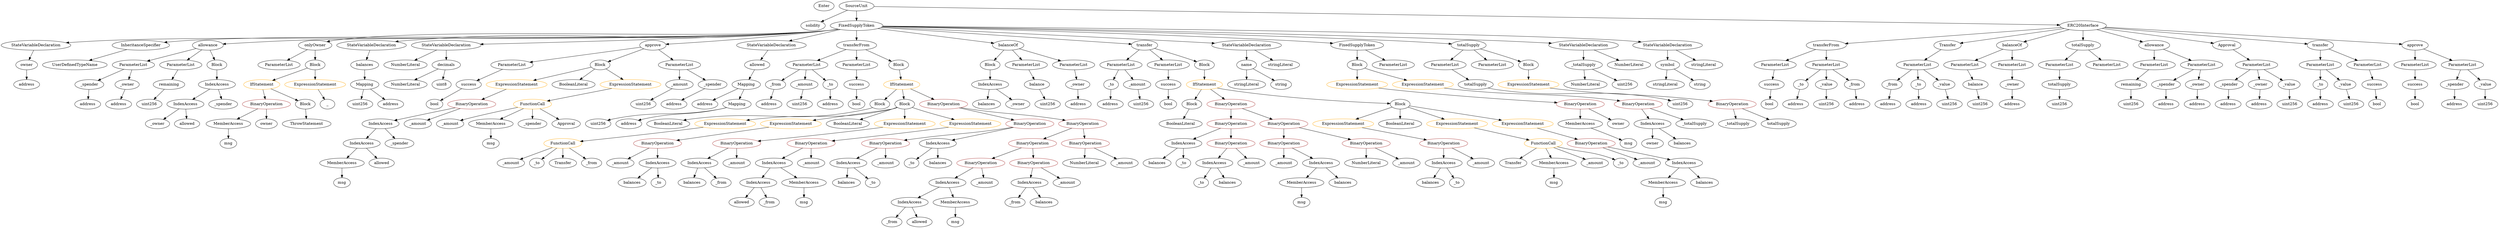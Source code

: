 strict digraph {
	graph [bb="0,0,7708.2,828"];
	node [label="\N"];
	Enter	[height=0.5,
		pos="2504.6,810",
		width=0.83628];
	ParameterList_Unnamed_22	[color=black,
		height=0.5,
		label=ParameterList,
		pos="2448.6,594",
		width=1.7095];
	Parameter__from_1	[color=black,
		height=0.5,
		label=_from,
		pos="2337.6,522",
		width=0.93331];
	ParameterList_Unnamed_22 -> Parameter__from_1	[pos="e,2358.6,536.24 2423.4,577.12 2407,566.8 2385.6,553.28 2368.3,542.34"];
	Parameter__amount_1	[color=black,
		height=0.5,
		label=_amount,
		pos="2432.6,522",
		width=1.1967];
	ParameterList_Unnamed_22 -> Parameter__amount_1	[pos="e,2436.5,540.1 2444.6,575.7 2442.9,568.32 2440.9,559.52 2439,551.25"];
	Parameter__to_3	[color=black,
		height=0.5,
		label=_to,
		pos="2520.6,522",
		width=0.75];
	ParameterList_Unnamed_22 -> Parameter__to_3	[pos="e,2506.1,537.11 2465.6,576.41 2475.3,567.06 2487.4,555.26 2497.8,545.13"];
	ElementaryTypeName_bool_2	[color=black,
		height=0.5,
		label=bool,
		pos="7450.6,450",
		width=0.76697];
	IndexAccess_Unnamed_18	[color=black,
		height=0.5,
		label=IndexAccess,
		pos="620.59,522",
		width=1.6402];
	IndexAccess_Unnamed_19	[color=black,
		height=0.5,
		label=IndexAccess,
		pos="509.59,450",
		width=1.6402];
	IndexAccess_Unnamed_18 -> IndexAccess_Unnamed_19	[pos="e,534.41,466.66 595.68,505.29 580.39,495.65 560.61,483.18 543.87,472.62"];
	Identifier__spender_2	[color=black,
		height=0.5,
		label=_spender,
		pos="631.59,450",
		width=1.2521];
	IndexAccess_Unnamed_18 -> Identifier__spender_2	[pos="e,628.9,468.1 623.31,503.7 624.46,496.32 625.85,487.52 627.15,479.25"];
	IndexAccess_Unnamed_10	[color=black,
		height=0.5,
		label=IndexAccess,
		pos="2615.6,234",
		width=1.6402];
	Identifier_balances_8	[color=black,
		height=0.5,
		label=balances,
		pos="2592.6,162",
		width=1.1828];
	IndexAccess_Unnamed_10 -> Identifier_balances_8	[pos="e,2598.2,180.1 2609.9,215.7 2607.5,208.24 2604.5,199.32 2601.8,190.97"];
	Identifier__to_4	[color=black,
		height=0.5,
		label=_to,
		pos="2680.6,162",
		width=0.75];
	IndexAccess_Unnamed_10 -> Identifier__to_4	[pos="e,2667.1,177.57 2631,216.41 2639.5,207.28 2650.1,195.81 2659.4,185.85"];
	ElementaryTypeName_address_2	[color=black,
		height=0.5,
		label=address,
		pos="5755.6,450",
		width=1.0996];
	ExpressionStatement_Unnamed_5	[color=orange,
		height=0.5,
		label=ExpressionStatement,
		pos="4175.6,378",
		width=2.458];
	BinaryOperation_Unnamed_11	[color=brown,
		height=0.5,
		label=BinaryOperation,
		pos="4508.6,306",
		width=1.9867];
	ExpressionStatement_Unnamed_5 -> BinaryOperation_Unnamed_11	[pos="e,4454.9,318.28 4235.5,364.4 4294.3,352.05 4383.7,333.26 4444,320.57"];
	ExpressionStatement_Unnamed_11	[color=orange,
		height=0.5,
		label=ExpressionStatement,
		pos="1537.6,522",
		width=2.458];
	BinaryOperation_Unnamed_23	[color=brown,
		height=0.5,
		label=BinaryOperation,
		pos="1424.6,450",
		width=1.9867];
	ExpressionStatement_Unnamed_11 -> BinaryOperation_Unnamed_23	[pos="e,1450.8,467.23 1510.8,504.41 1495.8,495.1 1476.8,483.37 1460.5,473.27"];
	IndexAccess_Unnamed_6	[color=black,
		height=0.5,
		label=IndexAccess,
		pos="4508.6,234",
		width=1.6402];
	Identifier_balances_6	[color=black,
		height=0.5,
		label=balances,
		pos="4464.6,162",
		width=1.1828];
	IndexAccess_Unnamed_6 -> Identifier_balances_6	[pos="e,4475.1,179.79 4497.9,216.05 4492.9,208.06 4486.8,198.33 4481.2,189.4"];
	Identifier__to_2	[color=black,
		height=0.5,
		label=_to,
		pos="4552.6,162",
		width=0.75];
	IndexAccess_Unnamed_6 -> Identifier__to_2	[pos="e,4542.6,178.83 4519.2,216.05 4524.5,207.73 4530.9,197.54 4536.7,188.32"];
	NumberLiteral_Unnamed	[color=black,
		height=0.5,
		label=NumberLiteral,
		pos="1193.6,522",
		width=1.765];
	ElementaryTypeName_address_6	[color=black,
		height=0.5,
		label=address,
		pos="6677.6,450",
		width=1.0996];
	PragmaDirective_solidity	[color=black,
		height=0.5,
		label=solidity,
		pos="2467.6,738",
		width=1.0442];
	ParameterList_Unnamed_13	[color=black,
		height=0.5,
		label=ParameterList,
		pos="6967.6,594",
		width=1.7095];
	VariableDeclaration__spender	[color=black,
		height=0.5,
		label=_spender,
		pos="6881.6,522",
		width=1.2521];
	ParameterList_Unnamed_13 -> VariableDeclaration__spender	[pos="e,6900.8,538.67 6947.6,576.76 6936.3,567.53 6921.9,555.83 6909.5,545.7"];
	VariableDeclaration__owner	[color=black,
		height=0.5,
		label=_owner,
		pos="6983.6,522",
		width=1.0719];
	ParameterList_Unnamed_13 -> VariableDeclaration__owner	[pos="e,6979.7,540.1 6971.5,575.7 6973.2,568.32 6975.2,559.52 6977.1,551.25"];
	VariableDeclaration__value_1	[color=black,
		height=0.5,
		label=_value,
		pos="7074.6,522",
		width=0.96103];
	ParameterList_Unnamed_13 -> VariableDeclaration__value_1	[pos="e,7053.7,536.7 6991.9,577.12 7007.4,566.93 7027.8,553.63 7044.4,542.77"];
	BinaryOperation_Unnamed_10	[color=brown,
		height=0.5,
		label=BinaryOperation,
		pos="4924.6,306",
		width=1.9867];
	Identifier__amount_3	[color=black,
		height=0.5,
		label=_amount,
		pos="5166.6,234",
		width=1.1967];
	BinaryOperation_Unnamed_10 -> Identifier__amount_3	[pos="e,5133.6,246.01 4972.4,292.29 5010.9,281.9 5066.4,266.59 5114.6,252 5117.3,251.18 5120.1,250.32 5122.9,249.45"];
	IndexAccess_Unnamed_5	[color=black,
		height=0.5,
		label=IndexAccess,
		pos="5286.6,234",
		width=1.6402];
	BinaryOperation_Unnamed_10 -> IndexAccess_Unnamed_5	[pos="e,5242.8,246.48 4977.7,293.54 4987,291.63 4996.6,289.71 5005.6,288 5099.9,270.14 5124.6,271.66 5218.6,252 5222.9,251.1 5227.3,250.12 \
5231.8,249.09"];
	Identifier_msg_5	[color=black,
		height=0.5,
		label=msg,
		pos="2955.6,18",
		width=0.75];
	ParameterList_Unnamed_20	[color=black,
		height=0.5,
		label=ParameterList,
		pos="3453.6,594",
		width=1.7095];
	Parameter__to_2	[color=black,
		height=0.5,
		label=_to,
		pos="3405.6,522",
		width=0.75];
	ParameterList_Unnamed_20 -> Parameter__to_2	[pos="e,3416.4,538.83 3442,576.05 3436.3,567.73 3429.3,557.54 3422.9,548.32"];
	Parameter__amount	[color=black,
		height=0.5,
		label=_amount,
		pos="3493.6,522",
		width=1.1967];
	ParameterList_Unnamed_20 -> Parameter__amount	[pos="e,3484,539.79 3463.3,576.05 3467.8,568.14 3473.3,558.54 3478.3,549.69"];
	ParameterList_Unnamed_4	[color=black,
		height=0.5,
		label=ParameterList,
		pos="7168.6,594",
		width=1.7095];
	Parameter__to	[color=black,
		height=0.5,
		label=_to,
		pos="7168.6,522",
		width=0.75];
	ParameterList_Unnamed_4 -> Parameter__to	[pos="e,7168.6,540.1 7168.6,575.7 7168.6,568.41 7168.6,559.73 7168.6,551.54"];
	Parameter__value	[color=black,
		height=0.5,
		label=_value,
		pos="7250.6,522",
		width=0.96103];
	ParameterList_Unnamed_4 -> Parameter__value	[pos="e,7233.1,537.95 7187.6,576.76 7198.5,567.43 7212.4,555.57 7224.4,545.36"];
	stringLiteral_Unnamed_2	[color=black,
		height=0.5,
		label=stringLiteral,
		pos="3831.6,522",
		width=1.5016];
	BinaryOperation_Unnamed_6	[color=brown,
		height=0.5,
		label=BinaryOperation,
		pos="4002.6,306",
		width=1.9867];
	Identifier__amount	[color=black,
		height=0.5,
		label=_amount,
		pos="4002.6,234",
		width=1.1967];
	BinaryOperation_Unnamed_6 -> Identifier__amount	[pos="e,4002.6,252.1 4002.6,287.7 4002.6,280.41 4002.6,271.73 4002.6,263.54"];
	IndexAccess_Unnamed_2	[color=black,
		height=0.5,
		label=IndexAccess,
		pos="4122.6,234",
		width=1.6402];
	BinaryOperation_Unnamed_6 -> IndexAccess_Unnamed_2	[pos="e,4096,250.5 4030.1,288.94 4046.7,279.25 4068.1,266.78 4086.1,256.27"];
	Block_Unnamed_10	[color=black,
		height=0.5,
		label=Block,
		pos="2683.6,450",
		width=0.90558];
	BooleanLiteral_Unnamed_3	[color=black,
		height=0.5,
		label=BooleanLiteral,
		pos="2058.6,378",
		width=1.7788];
	Block_Unnamed_10 -> BooleanLiteral_Unnamed_3	[pos="e,2105,390.81 2659.7,437.6 2654.2,435.39 2648.3,433.35 2642.6,432 2421.4,379.81 2357.3,429.54 2132.6,396 2127.2,395.2 2121.7,394.23 \
2116.2,393.15"];
	ElementaryTypeName_uint256_4	[color=black,
		height=0.5,
		label=uint256,
		pos="7670.6,450",
		width=1.0442];
	StateVariableDeclaration_Unnamed_4	[color=black,
		height=0.5,
		label=StateVariableDeclaration,
		pos="125.59,666",
		width=2.8184];
	VariableDeclaration_owner	[color=black,
		height=0.5,
		label=owner,
		pos="39.587,594",
		width=0.93331];
	StateVariableDeclaration_Unnamed_4 -> VariableDeclaration_owner	[pos="e,57.592,609.66 104.77,648.05 93.168,638.61 78.602,626.76 66.183,616.65"];
	Identifier_Transfer	[color=black,
		height=0.5,
		label=Transfer,
		pos="4731.6,234",
		width=1.1689];
	ParameterList_Unnamed_21	[color=black,
		height=0.5,
		label=ParameterList,
		pos="3594.6,594",
		width=1.7095];
	Parameter_success_3	[color=black,
		height=0.5,
		label=success,
		pos="3594.6,522",
		width=1.1135];
	ParameterList_Unnamed_21 -> Parameter_success_3	[pos="e,3594.6,540.1 3594.6,575.7 3594.6,568.41 3594.6,559.73 3594.6,551.54"];
	Parameter_success_1	[color=black,
		height=0.5,
		label=success,
		pos="5484.6,522",
		width=1.1135];
	ElementaryTypeName_bool_1	[color=black,
		height=0.5,
		label=bool,
		pos="5480.6,450",
		width=0.76697];
	Parameter_success_1 -> ElementaryTypeName_bool_1	[pos="e,5481.6,468.1 5483.6,503.7 5483.2,496.41 5482.7,487.73 5482.2,479.54"];
	Identifier__amount_15	[color=black,
		height=0.5,
		label=_amount,
		pos="1369.6,378",
		width=1.1967];
	ParameterList_Unnamed_5	[color=black,
		height=0.5,
		label=ParameterList,
		pos="7309.6,594",
		width=1.7095];
	Parameter_success	[color=black,
		height=0.5,
		label=success,
		pos="7344.6,522",
		width=1.1135];
	ParameterList_Unnamed_5 -> Parameter_success	[pos="e,7336.3,539.62 7318.2,575.7 7322.2,567.87 7326.9,558.44 7331.2,549.73"];
	IndexAccess_Unnamed_12	[color=black,
		height=0.5,
		label=IndexAccess,
		pos="2135.6,234",
		width=1.6402];
	Identifier_balances_10	[color=black,
		height=0.5,
		label=balances,
		pos="2093.6,162",
		width=1.1828];
	IndexAccess_Unnamed_12 -> Identifier_balances_10	[pos="e,2103.7,179.79 2125.4,216.05 2120.6,208.06 2114.8,198.33 2109.4,189.4"];
	Identifier__from_2	[color=black,
		height=0.5,
		label=_from,
		pos="2187.6,162",
		width=0.93331];
	IndexAccess_Unnamed_12 -> Identifier__from_2	[pos="e,2175.8,178.83 2148.2,216.05 2154.4,207.65 2162.1,197.32 2169,188.02"];
	BinaryOperation_Unnamed_20	[color=brown,
		height=0.5,
		label=BinaryOperation,
		pos="2255.6,306",
		width=1.9867];
	BinaryOperation_Unnamed_20 -> IndexAccess_Unnamed_12	[pos="e,2162.2,250.5 2228.1,288.94 2211.4,279.25 2190.1,266.78 2172,256.27"];
	Identifier__amount_10	[color=black,
		height=0.5,
		label=_amount,
		pos="2255.6,234",
		width=1.1967];
	BinaryOperation_Unnamed_20 -> Identifier__amount_10	[pos="e,2255.6,252.1 2255.6,287.7 2255.6,280.41 2255.6,271.73 2255.6,263.54"];
	Parameter__owner	[color=black,
		height=0.5,
		label=_owner,
		pos="6232.6,522",
		width=1.0719];
	ElementaryTypeName_address	[color=black,
		height=0.5,
		label=address,
		pos="6232.6,450",
		width=1.0996];
	Parameter__owner -> ElementaryTypeName_address	[pos="e,6232.6,468.1 6232.6,503.7 6232.6,496.41 6232.6,487.73 6232.6,479.54"];
	ExpressionStatement_Unnamed_10	[color=orange,
		height=0.5,
		label=ExpressionStatement,
		pos="2229.6,378",
		width=2.458];
	FunctionCall_Unnamed_1	[color=orange,
		height=0.5,
		label=FunctionCall,
		pos="1690.6,306",
		width=1.6125];
	ExpressionStatement_Unnamed_10 -> FunctionCall_Unnamed_1	[pos="e,1745,312.62 2165.1,365.32 2153.9,363.44 2142.4,361.59 2131.6,360 1998.7,340.5 1842.5,323 1756.2,313.81"];
	VariableDeclaration_symbol	[color=black,
		height=0.5,
		label=symbol,
		pos="5136.6,594",
		width=1.0581];
	stringLiteral_Unnamed	[color=black,
		height=0.5,
		label=stringLiteral,
		pos="5128.6,522",
		width=1.5016];
	VariableDeclaration_symbol -> stringLiteral_Unnamed	[pos="e,5130.5,540.1 5134.6,575.7 5133.8,568.41 5132.8,559.73 5131.8,551.54"];
	ElementaryTypeName_string	[color=black,
		height=0.5,
		label=string,
		pos="5231.6,522",
		width=0.864];
	VariableDeclaration_symbol -> ElementaryTypeName_string	[pos="e,5212.9,536.77 5156.3,578.5 5170,568.35 5188.6,554.65 5203.9,543.4"];
	ElementaryTypeName_uint256_5	[color=black,
		height=0.5,
		label=uint256,
		pos="6568.6,450",
		width=1.0442];
	Parameter__spender	[color=black,
		height=0.5,
		label=_spender,
		pos="7572.6,522",
		width=1.2521];
	ElementaryTypeName_address_4	[color=black,
		height=0.5,
		label=address,
		pos="7572.6,450",
		width=1.0996];
	Parameter__spender -> ElementaryTypeName_address_4	[pos="e,7572.6,468.1 7572.6,503.7 7572.6,496.41 7572.6,487.73 7572.6,479.54"];
	VariableDeclaration__from	[color=black,
		height=0.5,
		label=_from,
		pos="5861.6,522",
		width=0.93331];
	ElementaryTypeName_address_7	[color=black,
		height=0.5,
		label=address,
		pos="5852.6,450",
		width=1.0996];
	VariableDeclaration__from -> ElementaryTypeName_address_7	[pos="e,5854.8,468.1 5859.4,503.7 5858.4,496.32 5857.3,487.52 5856.2,479.25"];
	Identifier__to_5	[color=black,
		height=0.5,
		label=_to,
		pos="2823.6,234",
		width=0.75];
	Block_Unnamed_7	[color=black,
		height=0.5,
		label=Block,
		pos="3689.6,450",
		width=0.90558];
	BooleanLiteral_Unnamed_1	[color=black,
		height=0.5,
		label=BooleanLiteral,
		pos="3673.6,378",
		width=1.7788];
	Block_Unnamed_7 -> BooleanLiteral_Unnamed_1	[pos="e,3677.5,396.1 3685.6,431.7 3683.9,424.32 3681.9,415.52 3680,407.25"];
	Identifier_msg_4	[color=black,
		height=0.5,
		label=msg,
		pos="4860.6,162",
		width=0.75];
	FunctionDefinition_transferFrom	[color=black,
		height=0.5,
		label=transferFrom,
		pos="5660.6,666",
		width=1.6402];
	ParameterList_Unnamed_7	[color=black,
		height=0.5,
		label=ParameterList,
		pos="5507.6,594",
		width=1.7095];
	FunctionDefinition_transferFrom -> ParameterList_Unnamed_7	[pos="e,5539.8,609.73 5628.9,650.5 5606.1,640.05 5575,625.85 5550.1,614.43"];
	ParameterList_Unnamed_6	[color=black,
		height=0.5,
		label=ParameterList,
		pos="5660.6,594",
		width=1.7095];
	FunctionDefinition_transferFrom -> ParameterList_Unnamed_6	[pos="e,5660.6,612.1 5660.6,647.7 5660.6,640.41 5660.6,631.73 5660.6,623.54"];
	BinaryOperation_Unnamed_18	[color=brown,
		height=0.5,
		label=BinaryOperation,
		pos="3139.6,378",
		width=1.9867];
	BinaryOperation_Unnamed_19	[color=brown,
		height=0.5,
		label=BinaryOperation,
		pos="2735.6,306",
		width=1.9867];
	BinaryOperation_Unnamed_18 -> BinaryOperation_Unnamed_19	[pos="e,2794.8,316.39 3086.5,365.51 3077.2,363.6 3067.6,361.69 3058.6,360 3011.4,351.18 2885.7,330.89 2805.7,318.14"];
	IndexAccess_Unnamed_11	[color=black,
		height=0.5,
		label=IndexAccess,
		pos="2911.6,306",
		width=1.6402];
	BinaryOperation_Unnamed_18 -> IndexAccess_Unnamed_11	[pos="e,2952.3,319.48 3095.4,363.42 3057.5,351.79 3002.9,335.04 2963.1,322.81"];
	Identifier_balances_4	[color=black,
		height=0.5,
		label=balances,
		pos="3586.6,234",
		width=1.1828];
	BinaryOperation_Unnamed_14	[color=brown,
		height=0.5,
		label=BinaryOperation,
		pos="3200.6,306",
		width=1.9867];
	BinaryOperation_Unnamed_16	[color=brown,
		height=0.5,
		label=BinaryOperation,
		pos="3043.6,234",
		width=1.9867];
	BinaryOperation_Unnamed_14 -> BinaryOperation_Unnamed_16	[pos="e,3077.6,250.16 3166.5,289.81 3143.5,279.54 3112.8,265.87 3087.9,254.75"];
	BinaryOperation_Unnamed_15	[color=brown,
		height=0.5,
		label=BinaryOperation,
		pos="3204.6,234",
		width=1.9867];
	BinaryOperation_Unnamed_14 -> BinaryOperation_Unnamed_15	[pos="e,3203.6,252.1 3201.6,287.7 3202,280.41 3202.5,271.73 3203,263.54"];
	Parameter_balance_1	[color=black,
		height=0.5,
		label=balance,
		pos="3192.6,522",
		width=1.0719];
	ElementaryTypeName_uint256_12	[color=black,
		height=0.5,
		label=uint256,
		pos="3213.6,450",
		width=1.0442];
	Parameter_balance_1 -> ElementaryTypeName_uint256_12	[pos="e,3208.5,468.1 3197.8,503.7 3200,496.24 3202.7,487.32 3205.2,478.97"];
	NumberLiteral_Unnamed_4	[color=black,
		height=0.5,
		label=NumberLiteral,
		pos="4263.6,234",
		width=1.765];
	BinaryOperation_Unnamed_19 -> IndexAccess_Unnamed_10	[pos="e,2642.2,250.5 2708.1,288.94 2691.4,279.25 2670.1,266.78 2652,256.27"];
	Identifier__amount_9	[color=black,
		height=0.5,
		label=_amount,
		pos="2735.6,234",
		width=1.1967];
	BinaryOperation_Unnamed_19 -> Identifier__amount_9	[pos="e,2735.6,252.1 2735.6,287.7 2735.6,280.41 2735.6,271.73 2735.6,263.54"];
	ElementaryTypeName_address_16	[color=black,
		height=0.5,
		label=address,
		pos="3405.6,450",
		width=1.0996];
	Parameter__to_2 -> ElementaryTypeName_address_16	[pos="e,3405.6,468.1 3405.6,503.7 3405.6,496.41 3405.6,487.73 3405.6,479.54"];
	ParameterList_Unnamed_11	[color=black,
		height=0.5,
		label=ParameterList,
		pos="6654.6,594",
		width=1.7095];
	Parameter_remaining	[color=black,
		height=0.5,
		label=remaining,
		pos="6568.6,522",
		width=1.2798];
	ParameterList_Unnamed_11 -> Parameter_remaining	[pos="e,6587.8,538.67 6634.6,576.76 6623.3,567.53 6608.9,555.83 6596.5,545.7"];
	Identifier__amount_12	[color=black,
		height=0.5,
		label=_amount,
		pos="1879.6,234",
		width=1.1967];
	ParameterList_Unnamed_7 -> Parameter_success_1	[pos="e,5490.2,540.1 5501.9,575.7 5499.5,568.24 5496.5,559.32 5493.8,550.97"];
	Parameter__to_1	[color=black,
		height=0.5,
		label=_to,
		pos="5576.6,522",
		width=0.75];
	ElementaryTypeName_address_3	[color=black,
		height=0.5,
		label=address,
		pos="5565.6,450",
		width=1.0996];
	Parameter__to_1 -> ElementaryTypeName_address_3	[pos="e,5568.3,468.1 5573.9,503.7 5572.7,496.32 5571.3,487.52 5570,479.25"];
	ParameterList_Unnamed_26	[color=black,
		height=0.5,
		label=ParameterList,
		pos="367.59,594",
		width=1.7095];
	Parameter__spender_3	[color=black,
		height=0.5,
		label=_spender,
		pos="218.59,522",
		width=1.2521];
	ParameterList_Unnamed_26 -> Parameter__spender_3	[pos="e,247.12,536.4 335.99,578.15 313.07,567.39 281.93,552.76 257.48,541.27"];
	Parameter__owner_3	[color=black,
		height=0.5,
		label=_owner,
		pos="336.59,522",
		width=1.0719];
	ParameterList_Unnamed_26 -> Parameter__owner_3	[pos="e,344.16,540.1 359.92,575.7 356.55,568.07 352.49,558.92 348.72,550.4"];
	Parameter__value_1	[color=black,
		height=0.5,
		label=_value,
		pos="5660.6,522",
		width=0.96103];
	ElementaryTypeName_uint256_3	[color=black,
		height=0.5,
		label=uint256,
		pos="5660.6,450",
		width=1.0442];
	Parameter__value_1 -> ElementaryTypeName_uint256_3	[pos="e,5660.6,468.1 5660.6,503.7 5660.6,496.41 5660.6,487.73 5660.6,479.54"];
	ParameterList_Unnamed_3	[color=black,
		height=0.5,
		label=ParameterList,
		pos="6090.6,594",
		width=1.7095];
	Parameter_balance	[color=black,
		height=0.5,
		label=balance,
		pos="6133.6,522",
		width=1.0719];
	ParameterList_Unnamed_3 -> Parameter_balance	[pos="e,6123.3,539.79 6101,576.05 6105.9,568.06 6111.9,558.33 6117.4,549.4"];
	ElementaryTypeName_uint256_11	[color=black,
		height=0.5,
		label=uint256,
		pos="5211.6,450",
		width=1.0442];
	ElementaryTypeName_address_21	[color=black,
		height=0.5,
		label=address,
		pos="202.59,450",
		width=1.0996];
	BinaryOperation_Unnamed_21	[color=brown,
		height=0.5,
		label=BinaryOperation,
		pos="2495.6,306",
		width=1.9867];
	IndexAccess_Unnamed_13	[color=black,
		height=0.5,
		label=IndexAccess,
		pos="2375.6,234",
		width=1.6402];
	BinaryOperation_Unnamed_21 -> IndexAccess_Unnamed_13	[pos="e,2402.2,250.5 2468.1,288.94 2451.4,279.25 2430.1,266.78 2412,256.27"];
	Identifier__amount_11	[color=black,
		height=0.5,
		label=_amount,
		pos="2495.6,234",
		width=1.1967];
	BinaryOperation_Unnamed_21 -> Identifier__amount_11	[pos="e,2495.6,252.1 2495.6,287.7 2495.6,280.41 2495.6,271.73 2495.6,263.54"];
	IndexAccess_Unnamed_4	[color=black,
		height=0.5,
		label=IndexAccess,
		pos="3674.6,306",
		width=1.6402];
	IndexAccess_Unnamed_4 -> Identifier_balances_4	[pos="e,3606,250.43 3654.2,288.76 3642.5,279.47 3627.7,267.67 3614.9,257.49"];
	Identifier__to_1	[color=black,
		height=0.5,
		label=_to,
		pos="3674.6,234",
		width=0.75];
	IndexAccess_Unnamed_4 -> Identifier__to_1	[pos="e,3674.6,252.1 3674.6,287.7 3674.6,280.41 3674.6,271.73 3674.6,263.54"];
	ParameterList_Unnamed_14	[color=black,
		height=0.5,
		label=ParameterList,
		pos="806.59,594",
		width=1.7095];
	ElementaryTypeName_bool_3	[color=black,
		height=0.5,
		label=bool,
		pos="3594.6,450",
		width=0.76697];
	Parameter_success_3 -> ElementaryTypeName_bool_3	[pos="e,3594.6,468.1 3594.6,503.7 3594.6,496.41 3594.6,487.73 3594.6,479.54"];
	Parameter__spender_1	[color=black,
		height=0.5,
		label=_spender,
		pos="6677.6,522",
		width=1.2521];
	Parameter__spender_1 -> ElementaryTypeName_address_6	[pos="e,6677.6,468.1 6677.6,503.7 6677.6,496.41 6677.6,487.73 6677.6,479.54"];
	Block_Unnamed_9	[color=black,
		height=0.5,
		label=Block,
		pos="2766.6,450",
		width=0.90558];
	Block_Unnamed_9 -> ExpressionStatement_Unnamed_10	[pos="e,2293.5,390.86 2742.3,437.51 2736.9,435.36 2731.1,433.36 2725.6,432 2553.1,389.5 2503.7,419.2 2327.6,396 2320.2,395.02 2312.5,393.89 \
2304.8,392.68"];
	ExpressionStatement_Unnamed_9	[color=orange,
		height=0.5,
		label=ExpressionStatement,
		pos="2424.6,378",
		width=2.458];
	Block_Unnamed_9 -> ExpressionStatement_Unnamed_9	[pos="e,2490.2,390.37 2742.2,437.86 2736.8,435.69 2731.1,433.6 2725.6,432 2720.2,430.42 2588.8,407.49 2501.4,392.31"];
	BooleanLiteral_Unnamed_2	[color=black,
		height=0.5,
		label=BooleanLiteral,
		pos="2595.6,378",
		width=1.7788];
	Block_Unnamed_9 -> BooleanLiteral_Unnamed_2	[pos="e,2630.9,393.34 2741,438.37 2735.9,436.25 2730.6,434.05 2725.6,432 2697.7,420.54 2666.4,407.78 2641.5,397.65"];
	ExpressionStatement_Unnamed_7	[color=orange,
		height=0.5,
		label=ExpressionStatement,
		pos="2766.6,378",
		width=2.458];
	Block_Unnamed_9 -> ExpressionStatement_Unnamed_7	[pos="e,2766.6,396.1 2766.6,431.7 2766.6,424.41 2766.6,415.73 2766.6,407.54"];
	ExpressionStatement_Unnamed_8	[color=orange,
		height=0.5,
		label=ExpressionStatement,
		pos="2961.6,378",
		width=2.458];
	Block_Unnamed_9 -> ExpressionStatement_Unnamed_8	[pos="e,2916.2,393.81 2791.6,438.32 2796.9,436.17 2802.4,433.97 2807.6,432 2839.7,419.83 2876,407.27 2905.3,397.44"];
	stringLiteral_Unnamed_1	[color=black,
		height=0.5,
		label=stringLiteral,
		pos="5246.6,594",
		width=1.5016];
	IndexAccess_Unnamed_16	[color=black,
		height=0.5,
		label=IndexAccess,
		pos="1145.6,378",
		width=1.6402];
	BinaryOperation_Unnamed_23 -> IndexAccess_Unnamed_16	[pos="e,1190.2,390.19 1375.3,436.65 1326.6,424.42 1252.2,405.74 1201.3,392.98"];
	Identifier__amount_14	[color=black,
		height=0.5,
		label=_amount,
		pos="1265.6,378",
		width=1.1967];
	BinaryOperation_Unnamed_23 -> Identifier__amount_14	[pos="e,1294.4,391.7 1390.1,433.81 1365,422.75 1330.9,407.75 1304.7,396.24"];
	Identifier__amount_13	[color=black,
		height=0.5,
		label=_amount,
		pos="1515.6,234",
		width=1.1967];
	BooleanLiteral_Unnamed	[color=black,
		height=0.5,
		label=BooleanLiteral,
		pos="4346.6,378",
		width=1.7788];
	BinaryOperation_Unnamed_22	[color=brown,
		height=0.5,
		label=BinaryOperation,
		pos="1999.6,306",
		width=1.9867];
	ExpressionStatement_Unnamed_9 -> BinaryOperation_Unnamed_22	[pos="e,2059,316.43 2359,365.51 2348.2,363.65 2337.1,361.76 2326.6,360 2238.3,345.18 2136.4,328.78 2070.1,318.2"];
	InheritanceSpecifier_Unnamed	[color=black,
		height=0.5,
		label=InheritanceSpecifier,
		pos="386.59,666",
		width=2.3333];
	UserDefinedTypeName_Unnamed	[color=black,
		height=0.5,
		label=UserDefinedTypeName,
		pos="189.59,594",
		width=2.7214];
	InheritanceSpecifier_Unnamed -> UserDefinedTypeName_Unnamed	[pos="e,233.14,610.48 344.33,649.98 314.87,639.52 275.32,625.46 243.58,614.19"];
	Parameter__value_2	[color=black,
		height=0.5,
		label=_value,
		pos="7670.6,522",
		width=0.96103];
	Parameter__value_2 -> ElementaryTypeName_uint256_4	[pos="e,7670.6,468.1 7670.6,503.7 7670.6,496.41 7670.6,487.73 7670.6,479.54"];
	BinaryOperation_Unnamed	[color=brown,
		height=0.5,
		label=BinaryOperation,
		pos="766.59,450",
		width=1.9867];
	MemberAccess_Unnamed	[color=black,
		height=0.5,
		label=MemberAccess,
		pos="645.59,378",
		width=1.9174];
	BinaryOperation_Unnamed -> MemberAccess_Unnamed	[pos="e,672.8,394.74 738.83,432.94 722.19,423.31 700.81,410.95 682.73,400.49"];
	Identifier_owner	[color=black,
		height=0.5,
		label=owner,
		pos="766.59,378",
		width=0.93331];
	BinaryOperation_Unnamed -> Identifier_owner	[pos="e,766.59,396.1 766.59,431.7 766.59,424.41 766.59,415.73 766.59,407.54"];
	IndexAccess_Unnamed_3	[color=black,
		height=0.5,
		label=IndexAccess,
		pos="3778.6,234",
		width=1.6402];
	Identifier__to	[color=black,
		height=0.5,
		label=_to,
		pos="3755.6,162",
		width=0.75];
	IndexAccess_Unnamed_3 -> Identifier__to	[pos="e,3761.2,180.1 3772.9,215.7 3770.5,208.24 3767.5,199.32 3764.8,190.97"];
	Identifier_balances_3	[color=black,
		height=0.5,
		label=balances,
		pos="3843.6,162",
		width=1.1828];
	IndexAccess_Unnamed_3 -> Identifier_balances_3	[pos="e,3828.7,178.99 3794,216.41 3802,207.74 3812,196.97 3821,187.38"];
	ElementaryTypeName_uint256_2	[color=black,
		height=0.5,
		label=uint256,
		pos="7263.6,450",
		width=1.0442];
	IndexAccess_Unnamed_14	[color=black,
		height=0.5,
		label=IndexAccess,
		pos="2310.6,162",
		width=1.6402];
	IndexAccess_Unnamed_13 -> IndexAccess_Unnamed_14	[pos="e,2325.9,179.47 2360.2,216.41 2352.2,207.87 2342.4,197.28 2333.6,187.79"];
	MemberAccess_Unnamed_6	[color=black,
		height=0.5,
		label=MemberAccess,
		pos="2456.6,162",
		width=1.9174];
	IndexAccess_Unnamed_13 -> MemberAccess_Unnamed_6	[pos="e,2437.3,179.63 2394.4,216.76 2404.6,207.97 2417.3,196.93 2428.6,187.14"];
	ElementaryTypeName_address_9	[color=black,
		height=0.5,
		label=address,
		pos="6978.6,450",
		width=1.0996];
	ParameterList_Unnamed_23	[color=black,
		height=0.5,
		label=ParameterList,
		pos="2605.6,594",
		width=1.7095];
	Parameter_success_4	[color=black,
		height=0.5,
		label=success,
		pos="2605.6,522",
		width=1.1135];
	ParameterList_Unnamed_23 -> Parameter_success_4	[pos="e,2605.6,540.1 2605.6,575.7 2605.6,568.41 2605.6,559.73 2605.6,551.54"];
	EventDefinition_Transfer	[color=black,
		height=0.5,
		label=Transfer,
		pos="6036.6,666",
		width=1.1689];
	ParameterList_Unnamed_12	[color=black,
		height=0.5,
		label=ParameterList,
		pos="5949.6,594",
		width=1.7095];
	EventDefinition_Transfer -> ParameterList_Unnamed_12	[pos="e,5969.9,611.38 6017.7,649.81 6006.4,640.69 5991.7,628.88 5978.9,618.57"];
	Identifier__totalSupply_1	[color=black,
		height=0.5,
		label=_totalSupply,
		pos="5389.6,378",
		width=1.6125];
	MemberAccess_Unnamed_2	[color=black,
		height=0.5,
		label=MemberAccess,
		pos="4015.6,162",
		width=1.9174];
	Identifier_msg_2	[color=black,
		height=0.5,
		label=msg,
		pos="4015.6,90",
		width=0.75];
	MemberAccess_Unnamed_2 -> Identifier_msg_2	[pos="e,4015.6,108.1 4015.6,143.7 4015.6,136.41 4015.6,127.73 4015.6,119.54"];
	NumberLiteral_Unnamed_1	[color=black,
		height=0.5,
		label=NumberLiteral,
		pos="1192.6,594",
		width=1.765];
	IfStatement_Unnamed_1	[color=orange,
		height=0.5,
		label=IfStatement,
		pos="3706.6,522",
		width=1.4739];
	IfStatement_Unnamed_1 -> Block_Unnamed_7	[pos="e,3693.7,468.1 3702.4,503.7 3700.6,496.32 3698.5,487.52 3696.4,479.25"];
	BinaryOperation_Unnamed_4	[color=brown,
		height=0.5,
		label=BinaryOperation,
		pos="3827.6,450",
		width=1.9867];
	IfStatement_Unnamed_1 -> BinaryOperation_Unnamed_4	[pos="e,3800,466.97 3732.5,505.98 3749.3,496.29 3771.4,483.52 3790,472.73"];
	Block_Unnamed_6	[color=black,
		height=0.5,
		label=Block,
		pos="4346.6,450",
		width=0.90558];
	IfStatement_Unnamed_1 -> Block_Unnamed_6	[pos="e,4313.7,451.99 3745,509.33 3752.8,507.3 3760.9,505.4 3768.6,504 3965.6,468.24 4205,456.06 4302.3,452.4"];
	Identifier_msg_3	[color=black,
		height=0.5,
		label=msg,
		pos="5221.6,90",
		width=0.75];
	ElementaryTypeName_bool	[color=black,
		height=0.5,
		label=bool,
		pos="7346.6,450",
		width=0.76697];
	ElementaryTypeName_address_11	[color=black,
		height=0.5,
		label=address,
		pos="39.587,522",
		width=1.0996];
	VariableDeclaration_owner -> ElementaryTypeName_address_11	[pos="e,39.587,540.1 39.587,575.7 39.587,568.41 39.587,559.73 39.587,551.54"];
	ParameterList_Unnamed_1	[color=black,
		height=0.5,
		label=ParameterList,
		pos="6372.6,594",
		width=1.7095];
	Parameter_totalSupply	[color=black,
		height=0.5,
		label=totalSupply,
		pos="6372.6,522",
		width=1.4739];
	ParameterList_Unnamed_1 -> Parameter_totalSupply	[pos="e,6372.6,540.1 6372.6,575.7 6372.6,568.41 6372.6,559.73 6372.6,551.54"];
	ExpressionStatement_Unnamed_1	[color=orange,
		height=0.5,
		label=ExpressionStatement,
		pos="4199.6,522",
		width=2.458];
	BinaryOperation_Unnamed_1	[color=brown,
		height=0.5,
		label=BinaryOperation,
		pos="4888.6,450",
		width=1.9867];
	ExpressionStatement_Unnamed_1 -> BinaryOperation_Unnamed_1	[pos="e,4819.7,455.33 4263.3,509.17 4274.7,507.28 4286.5,505.46 4297.6,504 4479.5,480.1 4694.4,463.8 4808.3,456.09"];
	FunctionCall_Unnamed	[color=orange,
		height=0.5,
		label=FunctionCall,
		pos="4776.6,306",
		width=1.6125];
	FunctionCall_Unnamed -> Identifier_Transfer	[pos="e,4742.4,251.79 4765.7,288.05 4760.6,280.06 4754.3,270.33 4748.6,261.4"];
	MemberAccess_Unnamed_4	[color=black,
		height=0.5,
		label=MemberAccess,
		pos="4860.6,234",
		width=1.9174];
	FunctionCall_Unnamed -> MemberAccess_Unnamed_4	[pos="e,4840.6,251.63 4796.1,288.76 4806.7,279.88 4820.1,268.71 4832,258.85"];
	Identifier__amount_5	[color=black,
		height=0.5,
		label=_amount,
		pos="4990.6,234",
		width=1.1967];
	FunctionCall_Unnamed -> Identifier__amount_5	[pos="e,4957.4,245.86 4815.3,292.32 4852.3,280.24 4907.9,262.06 4946.5,249.43"];
	Identifier__to_3	[color=black,
		height=0.5,
		label=_to,
		pos="5078.6,234",
		width=0.75];
	FunctionCall_Unnamed -> Identifier__to_3	[pos="e,5058,245.84 4819.7,293.58 4827.6,291.62 4835.8,289.68 4843.6,288 4931.4,268.94 4957,279.43 5042.6,252 5044.2,251.49 5045.8,250.92 \
5047.4,250.3"];
	Identifier_balances_11	[color=black,
		height=0.5,
		label=balances,
		pos="1914.6,162",
		width=1.1828];
	BinaryOperation_Unnamed_12	[color=brown,
		height=0.5,
		label=BinaryOperation,
		pos="2888.6,450",
		width=1.9867];
	BinaryOperation_Unnamed_12 -> BinaryOperation_Unnamed_18	[pos="e,3092.8,392.05 2935.2,436 2976.6,424.44 3037.4,407.51 3081.8,395.1"];
	BinaryOperation_Unnamed_13	[color=brown,
		height=0.5,
		label=BinaryOperation,
		pos="3300.6,378",
		width=1.9867];
	BinaryOperation_Unnamed_12 -> BinaryOperation_Unnamed_13	[pos="e,3248.2,390.66 2941,437.34 2950.2,435.44 2959.6,433.59 2968.6,432 3080,412.23 3109.2,415.77 3220.6,396 3225.9,395.06 3231.4,394.02 \
3236.9,392.94"];
	Parameter_success_5	[color=black,
		height=0.5,
		label=success,
		pos="1390.6,522",
		width=1.1135];
	ElementaryTypeName_bool_5	[color=black,
		height=0.5,
		label=bool,
		pos="1307.6,450",
		width=0.76697];
	Parameter_success_5 -> ElementaryTypeName_bool_5	[pos="e,1323.9,464.74 1372.6,505.81 1360.8,495.88 1345.3,482.77 1332.3,471.87"];
	VariableDeclaration__totalSupply	[color=black,
		height=0.5,
		label=_totalSupply,
		pos="4876.6,594",
		width=1.6125];
	NumberLiteral_Unnamed_2	[color=black,
		height=0.5,
		label=NumberLiteral,
		pos="4884.6,522",
		width=1.765];
	VariableDeclaration__totalSupply -> NumberLiteral_Unnamed_2	[pos="e,4882.6,540.1 4878.6,575.7 4879.4,568.41 4880.4,559.73 4881.3,551.54"];
	ElementaryTypeName_uint256_8	[color=black,
		height=0.5,
		label=uint256,
		pos="5003.6,522",
		width=1.0442];
	VariableDeclaration__totalSupply -> ElementaryTypeName_uint256_8	[pos="e,4979.5,536.27 4904.1,577.81 4923.4,567.22 4949.1,553.01 4969.6,541.72"];
	ExpressionStatement_Unnamed_2	[color=orange,
		height=0.5,
		label=ExpressionStatement,
		pos="4394.6,522",
		width=2.458];
	BinaryOperation_Unnamed_2	[color=brown,
		height=0.5,
		label=BinaryOperation,
		pos="5084.6,450",
		width=1.9867];
	ExpressionStatement_Unnamed_2 -> BinaryOperation_Unnamed_2	[pos="e,5025.6,460.55 4458,509.08 4469.5,507.19 4481.4,505.39 4492.6,504 4703.6,477.8 4758.3,491.56 4969.6,468 4984.1,466.38 4999.7,464.31 \
5014.5,462.18"];
	ElementaryTypeName_address_10	[color=black,
		height=0.5,
		label=address,
		pos="6881.6,450",
		width=1.0996];
	VariableDeclaration__spender -> ElementaryTypeName_address_10	[pos="e,6881.6,468.1 6881.6,503.7 6881.6,496.41 6881.6,487.73 6881.6,479.54"];
	MemberAccess_Unnamed_3	[color=black,
		height=0.5,
		label=MemberAccess,
		pos="5221.6,162",
		width=1.9174];
	MemberAccess_Unnamed_3 -> Identifier_msg_3	[pos="e,5221.6,108.1 5221.6,143.7 5221.6,136.41 5221.6,127.73 5221.6,119.54"];
	Identifier_msg_1	[color=black,
		height=0.5,
		label=msg,
		pos="5041.6,306",
		width=0.75];
	Identifier__amount_1	[color=black,
		height=0.5,
		label=_amount,
		pos="4388.6,234",
		width=1.1967];
	Identifier__from	[color=black,
		height=0.5,
		label=_from,
		pos="3146.6,90",
		width=0.93331];
	VariableDeclaration_name	[color=black,
		height=0.5,
		label=name,
		pos="3831.6,594",
		width=0.83628];
	VariableDeclaration_name -> stringLiteral_Unnamed_2	[pos="e,3831.6,540.1 3831.6,575.7 3831.6,568.41 3831.6,559.73 3831.6,551.54"];
	ElementaryTypeName_string_1	[color=black,
		height=0.5,
		label=string,
		pos="3934.6,522",
		width=0.864];
	VariableDeclaration_name -> ElementaryTypeName_string_1	[pos="e,3915,536.35 3851,579.83 3866.4,569.34 3888.3,554.49 3905.7,542.6"];
	ElementaryTypeName_uint8	[color=black,
		height=0.5,
		label=uint8,
		pos="1303.6,522",
		width=0.7947];
	IndexAccess_Unnamed_9	[color=black,
		height=0.5,
		label=IndexAccess,
		pos="2809.6,90",
		width=1.6402];
	Identifier__from_1	[color=black,
		height=0.5,
		label=_from,
		pos="2749.6,18",
		width=0.93331];
	IndexAccess_Unnamed_9 -> Identifier__from_1	[pos="e,2762.9,34.511 2795.4,72.411 2787.8,63.62 2778.4,52.663 2770.1,42.965"];
	Identifier_allowed	[color=black,
		height=0.5,
		label=allowed,
		pos="2840.6,18",
		width=1.0858];
	IndexAccess_Unnamed_9 -> Identifier_allowed	[pos="e,2833,36.104 2817.2,71.697 2820.6,64.067 2824.7,54.916 2828.5,46.396"];
	FunctionDefinition_allowance_1	[color=black,
		height=0.5,
		label=allowance,
		pos="564.59,666",
		width=1.3076];
	FunctionDefinition_allowance_1 -> ParameterList_Unnamed_26	[pos="e,405.55,608.49 531.17,653.13 499.63,641.92 451.99,624.99 416.24,612.29"];
	ParameterList_Unnamed_27	[color=black,
		height=0.5,
		label=ParameterList,
		pos="508.59,594",
		width=1.7095];
	FunctionDefinition_allowance_1 -> ParameterList_Unnamed_27	[pos="e,522.15,611.96 551.32,648.41 544.72,640.16 536.59,630.01 529.21,620.78"];
	Block_Unnamed_12	[color=black,
		height=0.5,
		label=Block,
		pos="620.59,594",
		width=0.90558];
	FunctionDefinition_allowance_1 -> Block_Unnamed_12	[pos="e,607.8,610.99 577.86,648.41 584.65,639.92 593.06,629.41 600.62,619.96"];
	VariableDeclaration_allowed	[color=black,
		height=0.5,
		label=allowed,
		pos="2285.6,594",
		width=1.0858];
	Mapping_Unnamed_1	[color=black,
		height=0.5,
		label=Mapping,
		pos="2242.6,522",
		width=1.2105];
	VariableDeclaration_allowed -> Mapping_Unnamed_1	[pos="e,2253,539.96 2275.4,576.41 2270.5,568.42 2264.5,558.64 2259,549.64"];
	ModifierDefinition_onlyOwner	[color=black,
		height=0.5,
		label=onlyOwner,
		pos="918.59,666",
		width=1.4323];
	ModifierDefinition_onlyOwner -> ParameterList_Unnamed_14	[pos="e,831.62,610.64 894.28,649.81 878.8,640.13 858.48,627.43 841.31,616.7"];
	Block_Unnamed	[color=black,
		height=0.5,
		label=Block,
		pos="918.59,594",
		width=0.90558];
	ModifierDefinition_onlyOwner -> Block_Unnamed	[pos="e,918.59,612.1 918.59,647.7 918.59,640.41 918.59,631.73 918.59,623.54"];
	Identifier_allowed_1	[color=black,
		height=0.5,
		label=allowed,
		pos="2252.6,90",
		width=1.0858];
	ElementaryTypeName_address_15	[color=black,
		height=0.5,
		label=address,
		pos="3308.6,450",
		width=1.0996];
	Parameter_remaining_1	[color=black,
		height=0.5,
		label=remaining,
		pos="468.59,522",
		width=1.2798];
	ElementaryTypeName_uint256_16	[color=black,
		height=0.5,
		label=uint256,
		pos="394.59,450",
		width=1.0442];
	Parameter_remaining_1 -> ElementaryTypeName_uint256_16	[pos="e,411.06,466.58 451.8,505.12 442.17,496.01 429.92,484.42 419.22,474.3"];
	FunctionDefinition_balanceOf	[color=black,
		height=0.5,
		label=balanceOf,
		pos="6231.6,666",
		width=1.3491];
	FunctionDefinition_balanceOf -> ParameterList_Unnamed_3	[pos="e,6120.7,609.94 6203.4,651 6182.6,640.69 6154.1,626.52 6130.9,615.02"];
	ParameterList_Unnamed_2	[color=black,
		height=0.5,
		label=ParameterList,
		pos="6231.6,594",
		width=1.7095];
	FunctionDefinition_balanceOf -> ParameterList_Unnamed_2	[pos="e,6231.6,612.1 6231.6,647.7 6231.6,640.41 6231.6,631.73 6231.6,623.54"];
	IndexAccess_Unnamed_1	[color=black,
		height=0.5,
		label=IndexAccess,
		pos="3055.6,522",
		width=1.6402];
	Identifier_balances_1	[color=black,
		height=0.5,
		label=balances,
		pos="3020.6,450",
		width=1.1828];
	IndexAccess_Unnamed_1 -> Identifier_balances_1	[pos="e,3029.1,468.1 3046.9,503.7 3043.1,496.07 3038.5,486.92 3034.3,478.4"];
	Identifier__owner	[color=black,
		height=0.5,
		label=_owner,
		pos="3119.6,450",
		width=1.0719];
	IndexAccess_Unnamed_1 -> Identifier__owner	[pos="e,3105,466.99 3070.8,504.41 3078.7,495.74 3088.5,484.97 3097.3,475.38"];
	ParameterList_Unnamed_17	[color=black,
		height=0.5,
		label=ParameterList,
		pos="4461.6,594",
		width=1.7095];
	Parameter_totalSupply_1	[color=black,
		height=0.5,
		label=totalSupply,
		pos="4554.6,522",
		width=1.4739];
	ParameterList_Unnamed_17 -> Parameter_totalSupply_1	[pos="e,4533.5,538.91 4483.2,576.76 4495.5,567.51 4511,555.77 4524.5,545.63"];
	MemberAccess_Unnamed_4 -> Identifier_msg_4	[pos="e,4860.6,180.1 4860.6,215.7 4860.6,208.41 4860.6,199.73 4860.6,191.54"];
	StateVariableDeclaration_Unnamed_5	[color=black,
		height=0.5,
		label=StateVariableDeclaration,
		pos="1092.6,666",
		width=2.8184];
	VariableDeclaration_balances	[color=black,
		height=0.5,
		label=balances,
		pos="1068.6,594",
		width=1.1828];
	StateVariableDeclaration_Unnamed_5 -> VariableDeclaration_balances	[pos="e,1074.5,612.1 1086.7,647.7 1084.1,640.24 1081,631.32 1078.2,622.97"];
	IndexAccess_Unnamed_14 -> Identifier_allowed_1	[pos="e,2266.1,107.31 2296.5,144.05 2289.6,135.68 2281.1,125.4 2273.4,116.13"];
	Identifier__from_3	[color=black,
		height=0.5,
		label=_from,
		pos="2343.6,90",
		width=0.93331];
	IndexAccess_Unnamed_14 -> Identifier__from_3	[pos="e,2335.8,107.62 2318.7,143.7 2322.4,135.95 2326.8,126.64 2330.9,118.02"];
	Block_Unnamed_2	[color=black,
		height=0.5,
		label=Block,
		pos="4199.6,594",
		width=0.90558];
	Block_Unnamed_2 -> ExpressionStatement_Unnamed_1	[pos="e,4199.6,540.1 4199.6,575.7 4199.6,568.41 4199.6,559.73 4199.6,551.54"];
	Block_Unnamed_2 -> ExpressionStatement_Unnamed_2	[pos="e,4349.2,537.81 4224.6,582.32 4229.9,580.17 4235.4,577.97 4240.6,576 4272.7,563.83 4309,551.27 4338.3,541.44"];
	ContractDefinition_FixedSupplyToken	[color=black,
		height=0.5,
		label=FixedSupplyToken,
		pos="2605.6,738",
		width=2.2778];
	ContractDefinition_FixedSupplyToken -> StateVariableDeclaration_Unnamed_4	[pos="e,208.36,676.78 2548.5,724.82 2537.3,722.86 2525.6,721.11 2514.6,720 2023.5,670.5 786.36,712.87 293.59,684 269.59,682.59 243.72,\
680.34 219.65,677.93"];
	ContractDefinition_FixedSupplyToken -> InheritanceSpecifier_Unnamed	[pos="e,452.28,677.63 2548,724.75 2537,722.82 2525.5,721.11 2514.6,720 1627.5,629.81 1397.6,753.66 508.59,684 493.98,682.86 478.45,681.1 \
463.53,679.16"];
	ContractDefinition_FixedSupplyToken -> FunctionDefinition_allowance_1	[pos="e,610.74,670.2 2548,724.78 2537,722.85 2525.5,721.13 2514.6,720 2148.2,682.06 1225.6,698.67 857.59,684 775.73,680.74 681.12,674.87 \
622.06,670.95"];
	ContractDefinition_FixedSupplyToken -> ModifierDefinition_onlyOwner	[pos="e,956.52,678.65 2548,724.8 2537,722.87 2525.5,721.14 2514.6,720 2175.9,684.62 1319.7,732.05 982.59,684 977.65,683.3 972.55,682.34 \
967.49,681.25"];
	ContractDefinition_FixedSupplyToken -> StateVariableDeclaration_Unnamed_5	[pos="e,1164.8,679.02 2548,724.83 2537,722.9 2525.5,721.16 2514.6,720 1936.7,658.45 1786.5,734.58 1207.6,684 1197.4,683.11 1186.7,681.91 \
1176.2,680.55"];
	StateVariableDeclaration_Unnamed_2	[color=black,
		height=0.5,
		label=StateVariableDeclaration,
		pos="1317.6,666",
		width=2.8184];
	ContractDefinition_FixedSupplyToken -> StateVariableDeclaration_Unnamed_2	[pos="e,1417.3,669.61 2547.5,724.89 2536.6,722.98 2525.3,721.23 2514.6,720 2306.3,696.05 1683.6,676.95 1428.4,669.92"];
	FunctionDefinition_approve_1	[color=black,
		height=0.5,
		label=approve,
		pos="1948.6,666",
		width=1.1412];
	ContractDefinition_FixedSupplyToken -> FunctionDefinition_approve_1	[pos="e,1989.2,669.53 2546.5,725.15 2535.9,723.26 2524.9,721.45 2514.6,720 2326.1,693.62 2100.4,676.91 2000.5,670.27"];
	StateVariableDeclaration_Unnamed_6	[color=black,
		height=0.5,
		label=StateVariableDeclaration,
		pos="2377.6,666",
		width=2.8184];
	ContractDefinition_FixedSupplyToken -> StateVariableDeclaration_Unnamed_6	[pos="e,2426.7,682.08 2559.2,722.75 2524.1,711.98 2475.7,697.11 2437.6,685.43"];
	FunctionDefinition_transferFrom_1	[color=black,
		height=0.5,
		label=transferFrom,
		pos="2605.6,666",
		width=1.6402];
	ContractDefinition_FixedSupplyToken -> FunctionDefinition_transferFrom_1	[pos="e,2605.6,684.1 2605.6,719.7 2605.6,712.41 2605.6,703.73 2605.6,695.54"];
	FunctionDefinition_balanceOf_1	[color=black,
		height=0.5,
		label=balanceOf,
		pos="3111.6,666",
		width=1.3491];
	ContractDefinition_FixedSupplyToken -> FunctionDefinition_balanceOf_1	[pos="e,3066.7,673.2 2673.6,727.6 2774.5,713.64 2962,687.69 3055.5,674.75"];
	FunctionDefinition_transfer_1	[color=black,
		height=0.5,
		label=transfer,
		pos="3523.6,666",
		width=1.0719];
	ContractDefinition_FixedSupplyToken -> FunctionDefinition_transfer_1	[pos="e,3485.9,669.88 2681.9,731.18 2864.7,717.24 3323.8,682.23 3474.7,670.73"];
	StateVariableDeclaration_Unnamed_1	[color=black,
		height=0.5,
		label=StateVariableDeclaration,
		pos="3831.6,666",
		width=2.8184];
	ContractDefinition_FixedSupplyToken -> StateVariableDeclaration_Unnamed_1	[pos="e,3738,673.35 2684.8,732.94 2849.8,724.41 3242.3,703.79 3571.6,684 3622.7,680.93 3679.4,677.25 3726.8,674.1"];
	FunctionDefinition_FixedSupplyToken	[color=black,
		height=0.5,
		label=FixedSupplyToken,
		pos="4199.6,666",
		width=2.2778];
	ContractDefinition_FixedSupplyToken -> FunctionDefinition_FixedSupplyToken	[pos="e,4122.6,672.6 2686.6,734.53 2894.8,728 3466.1,709.09 3941.6,684 3998,681.02 4061.4,676.86 4111.2,673.4"];
	FunctionDefinition_totalSupply_1	[color=black,
		height=0.5,
		label=totalSupply,
		pos="4531.6,666",
		width=1.4739];
	ContractDefinition_FixedSupplyToken -> FunctionDefinition_totalSupply_1	[pos="e,4480.4,671.19 2687.2,735.56 2930.8,731.02 3674.6,715.4 4290.6,684 4351.3,680.91 4420.5,675.87 4469.1,672.08"];
	StateVariableDeclaration_Unnamed_3	[color=black,
		height=0.5,
		label=StateVariableDeclaration,
		pos="4876.6,666",
		width=2.8184];
	ContractDefinition_FixedSupplyToken -> StateVariableDeclaration_Unnamed_3	[pos="e,4783.3,673.39 2687,735.8 2958,731.61 3853.7,716.08 4593.6,684 4652.7,681.44 4718.7,677.53 4772.1,674.11"];
	StateVariableDeclaration_Unnamed	[color=black,
		height=0.5,
		label=StateVariableDeclaration,
		pos="5136.6,666",
		width=2.8184];
	ContractDefinition_FixedSupplyToken -> StateVariableDeclaration_Unnamed	[pos="e,5056.5,677.43 2687.5,736.18 3051.4,732.35 4525.1,715.22 4986.6,684 5005.6,682.71 5025.9,680.79 5045.3,678.69"];
	MemberAccess_Unnamed_8	[color=black,
		height=0.5,
		label=MemberAccess,
		pos="1499.6,378",
		width=1.9174];
	Identifier_msg_8	[color=black,
		height=0.5,
		label=msg,
		pos="1499.6,306",
		width=0.75];
	MemberAccess_Unnamed_8 -> Identifier_msg_8	[pos="e,1499.6,324.1 1499.6,359.7 1499.6,352.41 1499.6,343.73 1499.6,335.54"];
	BinaryOperation_Unnamed_17	[color=brown,
		height=0.5,
		label=BinaryOperation,
		pos="3361.6,306",
		width=1.9867];
	NumberLiteral_Unnamed_5	[color=black,
		height=0.5,
		label=NumberLiteral,
		pos="3357.6,234",
		width=1.765];
	BinaryOperation_Unnamed_17 -> NumberLiteral_Unnamed_5	[pos="e,3358.6,252.1 3360.6,287.7 3360.2,280.41 3359.7,271.73 3359.2,263.54"];
	Identifier__amount_8	[color=black,
		height=0.5,
		label=_amount,
		pos="3482.6,234",
		width=1.1967];
	BinaryOperation_Unnamed_17 -> Identifier__amount_8	[pos="e,3458.2,249.09 3389.3,288.94 3406.9,278.79 3429.7,265.6 3448.4,254.81"];
	ElementaryTypeName_uint256_6	[color=black,
		height=0.5,
		label=uint256,
		pos="6044.6,450",
		width=1.0442];
	Parameter__spender_3 -> ElementaryTypeName_address_21	[pos="e,206.5,468.1 214.63,503.7 212.95,496.32 210.94,487.52 209.04,479.25"];
	ParameterList_Unnamed_25	[color=black,
		height=0.5,
		label=ParameterList,
		pos="1598.6,594",
		width=1.7095];
	ParameterList_Unnamed_25 -> Parameter_success_5	[pos="e,1421.8,533.63 1559.3,579.87 1527.3,569.17 1481,553.65 1440.6,540 1437.9,539.1 1435.2,538.17 1432.4,537.24"];
	ElementaryTypeName_uint256_1	[color=black,
		height=0.5,
		label=uint256,
		pos="6137.6,450",
		width=1.0442];
	Identifier_msg_6	[color=black,
		height=0.5,
		label=msg,
		pos="2456.6,90",
		width=0.75];
	MemberAccess_Unnamed_6 -> Identifier_msg_6	[pos="e,2456.6,108.1 2456.6,143.7 2456.6,136.41 2456.6,127.73 2456.6,119.54"];
	Identifier__spender_1	[color=black,
		height=0.5,
		label=_spender,
		pos="1631.6,378",
		width=1.2521];
	VariableDeclaration__owner -> ElementaryTypeName_address_9	[pos="e,6979.8,468.1 6982.4,503.7 6981.8,496.41 6981.2,487.73 6980.6,479.54"];
	MemberAccess_Unnamed_7	[color=black,
		height=0.5,
		label=MemberAccess,
		pos="1021.6,234",
		width=1.9174];
	Identifier_msg_7	[color=black,
		height=0.5,
		label=msg,
		pos="1021.6,162",
		width=0.75];
	MemberAccess_Unnamed_7 -> Identifier_msg_7	[pos="e,1021.6,180.1 1021.6,215.7 1021.6,208.41 1021.6,199.73 1021.6,191.54"];
	ElementaryTypeName_bool_4	[color=black,
		height=0.5,
		label=bool,
		pos="2605.6,450",
		width=0.76697];
	Parameter_success_4 -> ElementaryTypeName_bool_4	[pos="e,2605.6,468.1 2605.6,503.7 2605.6,496.41 2605.6,487.73 2605.6,479.54"];
	Parameter_balance -> ElementaryTypeName_uint256_1	[pos="e,6136.6,468.1 6134.6,503.7 6135,496.41 6135.5,487.73 6136,479.54"];
	IndexAccess_Unnamed_17	[color=black,
		height=0.5,
		label=IndexAccess,
		pos="1084.6,306",
		width=1.6402];
	IndexAccess_Unnamed_16 -> IndexAccess_Unnamed_17	[pos="e,1098.9,323.47 1131.1,360.41 1123.8,351.95 1114.6,341.49 1106.4,332.08"];
	Identifier__spender	[color=black,
		height=0.5,
		label=_spender,
		pos="1206.6,306",
		width=1.2521];
	IndexAccess_Unnamed_16 -> Identifier__spender	[pos="e,1192.2,323.47 1160,360.41 1167.4,351.95 1176.5,341.49 1184.7,332.08"];
	Block_Unnamed_8	[color=black,
		height=0.5,
		label=Block,
		pos="2730.6,594",
		width=0.90558];
	IfStatement_Unnamed_2	[color=orange,
		height=0.5,
		label=IfStatement,
		pos="2754.6,522",
		width=1.4739];
	Block_Unnamed_8 -> IfStatement_Unnamed_2	[pos="e,2748.7,540.28 2736.4,576.05 2739,568.52 2742.1,559.44 2745,550.94"];
	Mapping_Unnamed	[color=black,
		height=0.5,
		label=Mapping,
		pos="1068.6,522",
		width=1.2105];
	VariableDeclaration_balances -> Mapping_Unnamed	[pos="e,1068.6,540.1 1068.6,575.7 1068.6,568.41 1068.6,559.73 1068.6,551.54"];
	FunctionDefinition_totalSupply	[color=black,
		height=0.5,
		label=totalSupply,
		pos="6442.6,666",
		width=1.4739];
	FunctionDefinition_totalSupply -> ParameterList_Unnamed_1	[pos="e,6389.1,611.47 6426,648.41 6417.4,639.78 6406.6,629.06 6397.1,619.5"];
	ParameterList_Unnamed	[color=black,
		height=0.5,
		label=ParameterList,
		pos="6513.6,594",
		width=1.7095];
	FunctionDefinition_totalSupply -> ParameterList_Unnamed	[pos="e,6496.7,611.63 6459.1,648.76 6467.9,640.06 6479,629.15 6488.8,619.43"];
	ElementaryTypeName_address_18	[color=black,
		height=0.5,
		label=address,
		pos="2520.6,450",
		width=1.0996];
	ElementaryTypeName_uint256	[color=black,
		height=0.5,
		label=uint256,
		pos="6372.6,450",
		width=1.0442];
	Parameter_totalSupply -> ElementaryTypeName_uint256	[pos="e,6372.6,468.1 6372.6,503.7 6372.6,496.41 6372.6,487.73 6372.6,479.54"];
	VariableDeclaration__to	[color=black,
		height=0.5,
		label=_to,
		pos="5949.6,522",
		width=0.75];
	ElementaryTypeName_address_8	[color=black,
		height=0.5,
		label=address,
		pos="5949.6,450",
		width=1.0996];
	VariableDeclaration__to -> ElementaryTypeName_address_8	[pos="e,5949.6,468.1 5949.6,503.7 5949.6,496.41 5949.6,487.73 5949.6,479.54"];
	ElementaryTypeName_uint256_15	[color=black,
		height=0.5,
		label=uint256,
		pos="1936.6,450",
		width=1.0442];
	BooleanLiteral_Unnamed_4	[color=black,
		height=0.5,
		label=BooleanLiteral,
		pos="1708.6,522",
		width=1.7788];
	ElementaryTypeName_address_19	[color=black,
		height=0.5,
		label=address,
		pos="2031.6,450",
		width=1.0996];
	StateVariableDeclaration_Unnamed_2 -> NumberLiteral_Unnamed_1	[pos="e,1220.3,610.51 1288,648.41 1270.7,638.72 1248.7,626.4 1230.2,616.04"];
	VariableDeclaration_decimals	[color=black,
		height=0.5,
		label=decimals,
		pos="1317.6,594",
		width=1.1967];
	StateVariableDeclaration_Unnamed_2 -> VariableDeclaration_decimals	[pos="e,1317.6,612.1 1317.6,647.7 1317.6,640.41 1317.6,631.73 1317.6,623.54"];
	Parameter_success -> ElementaryTypeName_bool	[pos="e,7346.1,468.1 7345.1,503.7 7345.3,496.41 7345.5,487.73 7345.8,479.54"];
	FunctionDefinition_approve_1 -> ParameterList_Unnamed_25	[pos="e,1648.3,604.94 1911.8,657.64 1851.8,645.65 1732.4,621.76 1659.6,607.2"];
	Block_Unnamed_11	[color=black,
		height=0.5,
		label=Block,
		pos="1788.6,594",
		width=0.90558];
	FunctionDefinition_approve_1 -> Block_Unnamed_11	[pos="e,1813.6,605.96 1920.4,652.65 1893.5,640.92 1853.1,623.24 1824.1,610.56"];
	ParameterList_Unnamed_24	[color=black,
		height=0.5,
		label=ParameterList,
		pos="2029.6,594",
		width=1.7095];
	FunctionDefinition_approve_1 -> ParameterList_Unnamed_24	[pos="e,2010.5,611.47 1966.6,649.46 1977,640.48 1990.3,628.98 2002,618.87"];
	StateVariableDeclaration_Unnamed_6 -> VariableDeclaration_allowed	[pos="e,2305.2,609.89 2355.3,648.05 2343,638.68 2327.5,626.92 2314.3,616.86"];
	ElementaryTypeName_address_20	[color=black,
		height=0.5,
		label=address,
		pos="299.59,450",
		width=1.0996];
	Identifier__owner_1	[color=black,
		height=0.5,
		label=_owner,
		pos="418.59,378",
		width=1.0719];
	IndexAccess_Unnamed_7	[color=black,
		height=0.5,
		label=IndexAccess,
		pos="3193.6,162",
		width=1.6402];
	IndexAccess_Unnamed_7 -> Identifier__from	[pos="e,3157.5,107.31 3182.2,144.05 3176.7,135.85 3170,125.83 3163.9,116.71"];
	Identifier_balances_7	[color=black,
		height=0.5,
		label=balances,
		pos="3240.6,90",
		width=1.1828];
	IndexAccess_Unnamed_7 -> Identifier_balances_7	[pos="e,3229.3,107.79 3205,144.05 3210.4,135.97 3217,126.12 3223.1,117.11"];
	IndexAccess_Unnamed_8	[color=black,
		height=0.5,
		label=IndexAccess,
		pos="2933.6,162",
		width=1.6402];
	BinaryOperation_Unnamed_16 -> IndexAccess_Unnamed_8	[pos="e,2958.2,178.67 3018.1,216.76 3003.1,207.27 2984.1,195.15 2967.9,184.82"];
	Identifier__amount_7	[color=black,
		height=0.5,
		label=_amount,
		pos="3053.6,162",
		width=1.1967];
	BinaryOperation_Unnamed_16 -> Identifier__amount_7	[pos="e,3051.1,180.1 3046.1,215.7 3047.1,208.32 3048.4,199.52 3049.6,191.25"];
	Parameter_success_2	[color=black,
		height=0.5,
		label=success,
		pos="7450.6,522",
		width=1.1135];
	Parameter_success_2 -> ElementaryTypeName_bool_2	[pos="e,7450.6,468.1 7450.6,503.7 7450.6,496.41 7450.6,487.73 7450.6,479.54"];
	ParameterList_Unnamed_15	[color=black,
		height=0.5,
		label=ParameterList,
		pos="4311.6,594",
		width=1.7095];
	ElementaryTypeName_uint256_7	[color=black,
		height=0.5,
		label=uint256,
		pos="7073.6,450",
		width=1.0442];
	VariableDeclaration__value_1 -> ElementaryTypeName_uint256_7	[pos="e,7073.8,468.1 7074.3,503.7 7074.2,496.41 7074.1,487.73 7074,479.54"];
	FunctionDefinition_allowance	[color=black,
		height=0.5,
		label=allowance,
		pos="6654.6,666",
		width=1.3076];
	FunctionDefinition_allowance -> ParameterList_Unnamed_11	[pos="e,6654.6,612.1 6654.6,647.7 6654.6,640.41 6654.6,631.73 6654.6,623.54"];
	ParameterList_Unnamed_10	[color=black,
		height=0.5,
		label=ParameterList,
		pos="6795.6,594",
		width=1.7095];
	FunctionDefinition_allowance -> ParameterList_Unnamed_10	[pos="e,6765.3,610.01 6682.4,651.17 6703.2,640.87 6731.8,626.66 6755.1,615.11"];
	Identifier_msg	[color=black,
		height=0.5,
		label=msg,
		pos="645.59,306",
		width=0.75];
	MemberAccess_Unnamed -> Identifier_msg	[pos="e,645.59,324.1 645.59,359.7 645.59,352.41 645.59,343.73 645.59,335.54"];
	Parameter__owner_1	[color=black,
		height=0.5,
		label=_owner,
		pos="6779.6,522",
		width=1.0719];
	ElementaryTypeName_address_5	[color=black,
		height=0.5,
		label=address,
		pos="6779.6,450",
		width=1.0996];
	Parameter__owner_1 -> ElementaryTypeName_address_5	[pos="e,6779.6,468.1 6779.6,503.7 6779.6,496.41 6779.6,487.73 6779.6,479.54"];
	EventDefinition_Approval	[color=black,
		height=0.5,
		label=Approval,
		pos="6882.6,666",
		width=1.266];
	EventDefinition_Approval -> ParameterList_Unnamed_13	[pos="e,6947.6,611.47 6901.5,649.46 6912.5,640.39 6926.6,628.75 6939,618.57"];
	Block_Unnamed_11 -> ExpressionStatement_Unnamed_11	[pos="e,1588.1,537.09 1759.8,584.97 1720.8,574.1 1650.2,554.41 1599,540.14"];
	Block_Unnamed_11 -> BooleanLiteral_Unnamed_4	[pos="e,1727.5,539.54 1771.6,578.15 1761.3,569.14 1747.9,557.41 1736.1,547.09"];
	ExpressionStatement_Unnamed_12	[color=orange,
		height=0.5,
		label=ExpressionStatement,
		pos="1879.6,522",
		width=2.458];
	Block_Unnamed_11 -> ExpressionStatement_Unnamed_12	[pos="e,1857.7,539.86 1807,578.83 1819,569.59 1835,557.3 1848.9,546.61"];
	ElementaryTypeName_address_1	[color=black,
		height=0.5,
		label=address,
		pos="7168.6,450",
		width=1.0996];
	Parameter__to -> ElementaryTypeName_address_1	[pos="e,7168.6,468.1 7168.6,503.7 7168.6,496.41 7168.6,487.73 7168.6,479.54"];
	ElementaryTypeName_address_17	[color=black,
		height=0.5,
		label=address,
		pos="2330.6,450",
		width=1.0996];
	Parameter__from_1 -> ElementaryTypeName_address_17	[pos="e,2332.3,468.1 2335.9,503.7 2335.1,496.41 2334.3,487.73 2333.4,479.54"];
	FunctionDefinition_transferFrom_1 -> ParameterList_Unnamed_22	[pos="e,2481.5,609.68 2573.4,650.67 2549.9,640.15 2517.6,625.77 2491.8,614.25"];
	FunctionDefinition_transferFrom_1 -> ParameterList_Unnamed_23	[pos="e,2605.6,612.1 2605.6,647.7 2605.6,640.41 2605.6,631.73 2605.6,623.54"];
	FunctionDefinition_transferFrom_1 -> Block_Unnamed_8	[pos="e,2708.2,607.52 2633,649.64 2652.2,638.88 2678,624.45 2698.2,613.13"];
	Identifier__amount_4	[color=black,
		height=0.5,
		label=_amount,
		pos="4628.6,234",
		width=1.1967];
	stringLiteral_Unnamed_3	[color=black,
		height=0.5,
		label=stringLiteral,
		pos="3933.6,594",
		width=1.5016];
	Block_Unnamed_4	[color=black,
		height=0.5,
		label=Block,
		pos="3055.6,594",
		width=0.90558];
	FunctionDefinition_balanceOf_1 -> Block_Unnamed_4	[pos="e,3068.4,610.99 3098.3,648.41 3091.5,639.92 3083.1,629.41 3075.6,619.96"];
	ParameterList_Unnamed_19	[color=black,
		height=0.5,
		label=ParameterList,
		pos="3167.6,594",
		width=1.7095];
	FunctionDefinition_balanceOf_1 -> ParameterList_Unnamed_19	[pos="e,3154,611.96 3124.9,648.41 3131.5,640.16 3139.6,630.01 3147,620.78"];
	ParameterList_Unnamed_18	[color=black,
		height=0.5,
		label=ParameterList,
		pos="3308.6,594",
		width=1.7095];
	FunctionDefinition_balanceOf_1 -> ParameterList_Unnamed_18	[pos="e,3270.6,608.49 3145.9,652.81 3177.5,641.59 3224.6,624.84 3260,612.25"];
	BinaryOperation_Unnamed_7	[color=brown,
		height=0.5,
		label=BinaryOperation,
		pos="4263.6,306",
		width=1.9867];
	BinaryOperation_Unnamed_7 -> NumberLiteral_Unnamed_4	[pos="e,4263.6,252.1 4263.6,287.7 4263.6,280.41 4263.6,271.73 4263.6,263.54"];
	BinaryOperation_Unnamed_7 -> Identifier__amount_1	[pos="e,4363.7,248.93 4292,289.12 4310.3,278.86 4334.2,265.44 4353.7,254.53"];
	Identifier_balances_5	[color=black,
		height=0.5,
		label=balances,
		pos="5351.6,162",
		width=1.1828];
	BinaryOperation_Unnamed_22 -> Identifier__amount_12	[pos="e,1903.7,249.09 1972.1,288.94 1954.7,278.79 1932,265.6 1913.5,254.81"];
	IndexAccess_Unnamed_15	[color=black,
		height=0.5,
		label=IndexAccess,
		pos="1999.6,234",
		width=1.6402];
	BinaryOperation_Unnamed_22 -> IndexAccess_Unnamed_15	[pos="e,1999.6,252.1 1999.6,287.7 1999.6,280.41 1999.6,271.73 1999.6,263.54"];
	FunctionDefinition_transfer_1 -> ParameterList_Unnamed_20	[pos="e,3470.4,611.8 3507.7,649.12 3499,640.42 3488,629.45 3478.2,619.66"];
	FunctionDefinition_transfer_1 -> ParameterList_Unnamed_21	[pos="e,3577.6,611.71 3539.3,649.46 3548.2,640.72 3559.5,629.59 3569.6,619.68"];
	Block_Unnamed_5	[color=black,
		height=0.5,
		label=Block,
		pos="3706.6,594",
		width=0.90558];
	FunctionDefinition_transfer_1 -> Block_Unnamed_5	[pos="e,3681.1,605.75 3553.3,654.24 3582.2,643.75 3627,627.19 3665.6,612 3667.3,611.32 3669.1,610.62 3670.9,609.9"];
	StateVariableDeclaration_Unnamed_1 -> VariableDeclaration_name	[pos="e,3831.6,612.1 3831.6,647.7 3831.6,640.41 3831.6,631.73 3831.6,623.54"];
	StateVariableDeclaration_Unnamed_1 -> stringLiteral_Unnamed_3	[pos="e,3910.9,610.59 3856.3,648.05 3869.9,638.69 3887,626.96 3901.7,616.91"];
	ExpressionStatement_Unnamed_7 -> BinaryOperation_Unnamed_20	[pos="e,2319.7,314.34 2701.8,365.35 2690.7,363.48 2679.3,361.62 2668.6,360 2551,342.26 2414,325.44 2331.1,315.67"];
	ExpressionStatement_Unnamed_8 -> BinaryOperation_Unnamed_21	[pos="e,2557.5,315.37 2896.5,365.44 2885.5,363.57 2874.2,361.69 2863.6,360 2761.4,343.78 2642.9,327.1 2568.6,316.89"];
	FunctionDefinition_transfer	[color=black,
		height=0.5,
		label=transfer,
		pos="7168.6,666",
		width=1.0719];
	FunctionDefinition_transfer -> ParameterList_Unnamed_4	[pos="e,7168.6,612.1 7168.6,647.7 7168.6,640.41 7168.6,631.73 7168.6,623.54"];
	FunctionDefinition_transfer -> ParameterList_Unnamed_5	[pos="e,7279.2,610.07 7194.4,652.16 7215.3,641.81 7245,627.07 7269,615.15"];
	FunctionDefinition_FixedSupplyToken -> Block_Unnamed_2	[pos="e,4199.6,612.1 4199.6,647.7 4199.6,640.41 4199.6,631.73 4199.6,623.54"];
	FunctionDefinition_FixedSupplyToken -> ParameterList_Unnamed_15	[pos="e,4286.3,610.83 4225.8,648.59 4241.1,639.06 4260.5,626.95 4276.9,616.65"];
	ElementaryTypeName_uint256_13	[color=black,
		height=0.5,
		label=uint256,
		pos="3500.6,450",
		width=1.0442];
	Parameter__amount -> ElementaryTypeName_uint256_13	[pos="e,3498.9,468.1 3495.3,503.7 3496,496.41 3496.9,487.73 3497.7,479.54"];
	ElementaryTypeName_address_13	[color=black,
		height=0.5,
		label=address,
		pos="2128.6,450",
		width=1.0996];
	Mapping_Unnamed_1 -> ElementaryTypeName_address_13	[pos="e,2151.4,465.01 2219,506.5 2202.2,496.22 2179.6,482.32 2161.1,470.99"];
	Mapping_Unnamed_2	[color=black,
		height=0.5,
		label=Mapping,
		pos="2229.6,450",
		width=1.2105];
	Mapping_Unnamed_1 -> Mapping_Unnamed_2	[pos="e,2232.8,468.1 2239.4,503.7 2238,496.32 2236.4,487.52 2234.8,479.25"];
	IfStatement_Unnamed	[color=orange,
		height=0.5,
		label=IfStatement,
		pos="758.59,522",
		width=1.4739];
	IfStatement_Unnamed -> BinaryOperation_Unnamed	[pos="e,764.63,468.1 760.56,503.7 761.4,496.41 762.39,487.73 763.33,479.54"];
	Block_Unnamed_1	[color=black,
		height=0.5,
		label=Block,
		pos="888.59,450",
		width=0.90558];
	IfStatement_Unnamed -> Block_Unnamed_1	[pos="e,865.82,463.26 786.16,506.15 806.52,495.19 834.33,480.21 855.83,468.64"];
	ElementaryTypeName_uint256_14	[color=black,
		height=0.5,
		label=uint256,
		pos="2425.6,450",
		width=1.0442];
	Parameter__amount_1 -> ElementaryTypeName_uint256_14	[pos="e,2427.3,468.1 2430.9,503.7 2430.1,496.41 2429.3,487.73 2428.4,479.54"];
	IndexAccess_Unnamed_19 -> Identifier__owner_1	[pos="e,438.03,393.95 488.48,432.76 476.11,423.25 460.32,411.1 446.88,400.77"];
	Identifier_allowed_3	[color=black,
		height=0.5,
		label=allowed,
		pos="514.59,378",
		width=1.0858];
	IndexAccess_Unnamed_19 -> Identifier_allowed_3	[pos="e,513.37,396.1 510.82,431.7 511.34,424.41 511.96,415.73 512.55,407.54"];
	Identifier_owner_2	[color=black,
		height=0.5,
		label=owner,
		pos="5120.6,306",
		width=0.93331];
	IndexAccess_Unnamed_11 -> Identifier__to_5	[pos="e,2840.3,248.33 2891.2,288.76 2878.6,278.79 2862.5,265.93 2849.1,255.28"];
	Identifier_balances_9	[color=black,
		height=0.5,
		label=balances,
		pos="2911.6,234",
		width=1.1828];
	IndexAccess_Unnamed_11 -> Identifier_balances_9	[pos="e,2911.6,252.1 2911.6,287.7 2911.6,280.41 2911.6,271.73 2911.6,263.54"];
	ContractDefinition_ERC20Interface	[color=black,
		height=0.5,
		label=ERC20Interface,
		pos="6442.6,738",
		width=1.959];
	ContractDefinition_ERC20Interface -> FunctionDefinition_transferFrom	[pos="e,5716.9,672.04 6376.9,731.12 6230.1,717.98 5876.5,686.33 5728,673.04"];
	ContractDefinition_ERC20Interface -> EventDefinition_Transfer	[pos="e,6075.1,673.63 6385.3,727.12 6305.3,713.34 6161.7,688.57 6086.1,675.54"];
	ContractDefinition_ERC20Interface -> FunctionDefinition_balanceOf	[pos="e,6266.8,678.68 6400.6,723.09 6365.1,711.31 6314.3,694.45 6277.7,682.29"];
	ContractDefinition_ERC20Interface -> FunctionDefinition_totalSupply	[pos="e,6442.6,684.1 6442.6,719.7 6442.6,712.41 6442.6,703.73 6442.6,695.54"];
	ContractDefinition_ERC20Interface -> FunctionDefinition_allowance	[pos="e,6619.8,678.49 6484.5,723.17 6520.5,711.28 6572.3,694.16 6609.3,681.95"];
	ContractDefinition_ERC20Interface -> EventDefinition_Approval	[pos="e,6840.7,673.66 6501,727.7 6587.1,714.01 6746.7,688.62 6829.6,675.44"];
	ContractDefinition_ERC20Interface -> FunctionDefinition_transfer	[pos="e,7131,670.62 6507.7,730.73 6651.3,716.88 6992.7,683.96 7119.8,671.71"];
	FunctionDefinition_approve	[color=black,
		height=0.5,
		label=approve,
		pos="7450.6,666",
		width=1.1412];
	ContractDefinition_ERC20Interface -> FunctionDefinition_approve	[pos="e,7410,670 6510.1,732.47 6644.6,723.43 6955.4,702.43 7216.6,684 7279.3,679.58 7351.4,674.31 7398.8,670.82"];
	Identifier__to_6	[color=black,
		height=0.5,
		label=_to,
		pos="2002.6,162",
		width=0.75];
	VariableDeclaration__value	[color=black,
		height=0.5,
		label=_value,
		pos="6037.6,522",
		width=0.96103];
	VariableDeclaration__value -> ElementaryTypeName_uint256_6	[pos="e,6042.9,468.1 6039.3,503.7 6040,496.41 6040.9,487.73 6041.7,479.54"];
	IndexAccess_Unnamed_17 -> MemberAccess_Unnamed_7	[pos="e,1036.8,251.96 1069.7,288.41 1062.2,280.08 1052.9,269.8 1044.5,260.49"];
	Identifier_allowed_2	[color=black,
		height=0.5,
		label=allowed,
		pos="1147.6,234",
		width=1.0858];
	IndexAccess_Unnamed_17 -> Identifier_allowed_2	[pos="e,1133.2,250.99 1099.5,288.41 1107.3,279.74 1117,268.97 1125.6,259.38"];
	Block_Unnamed_5 -> IfStatement_Unnamed_1	[pos="e,3706.6,540.1 3706.6,575.7 3706.6,568.41 3706.6,559.73 3706.6,551.54"];
	ExpressionStatement_Unnamed_6	[color=orange,
		height=0.5,
		label=ExpressionStatement,
		pos="4517.6,378",
		width=2.458];
	ExpressionStatement_Unnamed_6 -> FunctionCall_Unnamed	[pos="e,4733.9,318.54 4569.4,363 4613.9,350.98 4677.8,333.7 4722.9,321.52"];
	FunctionCall_Unnamed_2	[color=orange,
		height=0.5,
		label=FunctionCall,
		pos="1631.6,450",
		width=1.6125];
	ExpressionStatement_Unnamed_12 -> FunctionCall_Unnamed_2	[pos="e,1673.5,462.82 1829.4,506.83 1787.3,494.95 1727.4,478.03 1684.5,465.94"];
	Identifier__amount_6	[color=black,
		height=0.5,
		label=_amount,
		pos="3313.6,162",
		width=1.1967];
	ElementaryTypeName_uint256_9	[color=black,
		height=0.5,
		label=uint256,
		pos="1059.6,450",
		width=1.0442];
	ThrowStatement_Unnamed	[color=black,
		height=0.5,
		label=ThrowStatement,
		pos="890.59,378",
		width=2.0006];
	Block_Unnamed_1 -> ThrowStatement_Unnamed	[pos="e,890.1,396.1 889.08,431.7 889.29,424.41 889.54,415.73 889.77,407.54"];
	Block_Unnamed_4 -> IndexAccess_Unnamed_1	[pos="e,3055.6,540.1 3055.6,575.7 3055.6,568.41 3055.6,559.73 3055.6,551.54"];
	ParameterList_Unnamed_19 -> Parameter_balance_1	[pos="e,3186.5,540.1 3173.8,575.7 3176.5,568.15 3179.7,559.12 3182.7,550.68"];
	Parameter__amount_2	[color=black,
		height=0.5,
		label=_amount,
		pos="2029.6,522",
		width=1.1967];
	Parameter__amount_2 -> ElementaryTypeName_uint256_15	[pos="e,1956.1,465.68 2009.4,505.81 1996.4,496.05 1979.4,483.22 1965.1,472.42"];
	ElementaryTypeName_address_12	[color=black,
		height=0.5,
		label=address,
		pos="1154.6,450",
		width=1.0996];
	IndexAccess_Unnamed_8 -> IndexAccess_Unnamed_9	[pos="e,2836.7,106.33 2906.4,145.64 2888.8,135.75 2865.8,122.76 2846.7,111.93"];
	MemberAccess_Unnamed_5	[color=black,
		height=0.5,
		label=MemberAccess,
		pos="2955.6,90",
		width=1.9174];
	IndexAccess_Unnamed_8 -> MemberAccess_Unnamed_5	[pos="e,2950.2,108.1 2939,143.7 2941.4,136.24 2944.2,127.32 2946.8,118.97"];
	ParameterList_Unnamed_9	[color=black,
		height=0.5,
		label=ParameterList,
		pos="7450.6,594",
		width=1.7095];
	FunctionDefinition_approve -> ParameterList_Unnamed_9	[pos="e,7450.6,612.1 7450.6,647.7 7450.6,640.41 7450.6,631.73 7450.6,623.54"];
	ParameterList_Unnamed_8	[color=black,
		height=0.5,
		label=ParameterList,
		pos="7591.6,594",
		width=1.7095];
	FunctionDefinition_approve -> ParameterList_Unnamed_8	[pos="e,7561.3,610.05 7477.1,651.83 7498,641.48 7527.3,626.89 7551.1,615.09"];
	BinaryOperation_Unnamed_11 -> IndexAccess_Unnamed_6	[pos="e,4508.6,252.1 4508.6,287.7 4508.6,280.41 4508.6,271.73 4508.6,263.54"];
	BinaryOperation_Unnamed_11 -> Identifier__amount_4	[pos="e,4604.4,249.09 4536.1,288.94 4553.5,278.79 4576.1,265.6 4594.6,254.81"];
	Identifier_balances_2	[color=black,
		height=0.5,
		label=balances,
		pos="4145.6,162",
		width=1.1828];
	BinaryOperation_Unnamed_8	[color=brown,
		height=0.5,
		label=BinaryOperation,
		pos="3827.6,378",
		width=1.9867];
	BinaryOperation_Unnamed_8 -> IndexAccess_Unnamed_4	[pos="e,3706.5,321.61 3794,361.64 3771.3,351.26 3741.2,337.48 3716.9,326.35"];
	BinaryOperation_Unnamed_9	[color=brown,
		height=0.5,
		label=BinaryOperation,
		pos="3827.6,306",
		width=1.9867];
	BinaryOperation_Unnamed_8 -> BinaryOperation_Unnamed_9	[pos="e,3827.6,324.1 3827.6,359.7 3827.6,352.41 3827.6,343.73 3827.6,335.54"];
	MemberAccess_Unnamed_1	[color=black,
		height=0.5,
		label=MemberAccess,
		pos="4888.6,378",
		width=1.9174];
	BinaryOperation_Unnamed_1 -> MemberAccess_Unnamed_1	[pos="e,4888.6,396.1 4888.6,431.7 4888.6,424.41 4888.6,415.73 4888.6,407.54"];
	Identifier_owner_1	[color=black,
		height=0.5,
		label=owner,
		pos="5009.6,378",
		width=0.93331];
	BinaryOperation_Unnamed_1 -> Identifier_owner_1	[pos="e,4987.2,391.94 4916.3,432.94 4934.6,422.4 4958.4,408.59 4977.5,397.57"];
	IfStatement_Unnamed_2 -> Block_Unnamed_10	[pos="e,2699,466.19 2738.1,504.76 2728.9,495.68 2717.3,484.19 2707.1,474.18"];
	IfStatement_Unnamed_2 -> Block_Unnamed_9	[pos="e,2763.7,468.1 2757.6,503.7 2758.8,496.32 2760.3,487.52 2761.7,479.25"];
	IfStatement_Unnamed_2 -> BinaryOperation_Unnamed_12	[pos="e,2858.7,466.63 2782.7,506.33 2801.8,496.33 2827.4,482.96 2848.6,471.87"];
	IndexAccess_Unnamed	[color=black,
		height=0.5,
		label=IndexAccess,
		pos="5120.6,378",
		width=1.6402];
	IndexAccess_Unnamed -> Identifier_owner_2	[pos="e,5120.6,324.1 5120.6,359.7 5120.6,352.41 5120.6,343.73 5120.6,335.54"];
	Identifier_balances	[color=black,
		height=0.5,
		label=balances,
		pos="5214.6,306",
		width=1.1828];
	IndexAccess_Unnamed -> Identifier_balances	[pos="e,5194.3,322.1 5141.9,361.12 5154.7,351.61 5171.1,339.39 5185.1,328.97"];
	ParameterList_Unnamed_24 -> Parameter__amount_2	[pos="e,2029.6,540.1 2029.6,575.7 2029.6,568.41 2029.6,559.73 2029.6,551.54"];
	Parameter__spender_2	[color=black,
		height=0.5,
		label=_spender,
		pos="2135.6,522",
		width=1.2521];
	ParameterList_Unnamed_24 -> Parameter__spender_2	[pos="e,2113.1,537.86 2053.6,577.12 2068.4,567.36 2087.5,554.75 2103.6,544.16"];
	ParameterList_Unnamed_9 -> Parameter_success_2	[pos="e,7450.6,540.1 7450.6,575.7 7450.6,568.41 7450.6,559.73 7450.6,551.54"];
	BinaryOperation_Unnamed_13 -> BinaryOperation_Unnamed_14	[pos="e,3223.9,323.31 3277.1,360.59 3264,351.37 3247.4,339.74 3233,329.66"];
	BinaryOperation_Unnamed_13 -> BinaryOperation_Unnamed_17	[pos="e,3347,323.79 3315.4,360.05 3322.6,351.71 3331.5,341.49 3339.6,332.25"];
	FunctionDefinition_totalSupply_1 -> ParameterList_Unnamed_17	[pos="e,4478.1,611.47 4515,648.41 4506.4,639.78 4495.6,629.06 4486.1,619.5"];
	ParameterList_Unnamed_16	[color=black,
		height=0.5,
		label=ParameterList,
		pos="4602.6,594",
		width=1.7095];
	FunctionDefinition_totalSupply_1 -> ParameterList_Unnamed_16	[pos="e,4585.7,611.63 4548.1,648.76 4556.9,640.06 4568,629.15 4577.8,619.43"];
	Block_Unnamed_3	[color=black,
		height=0.5,
		label=Block,
		pos="4714.6,594",
		width=0.90558];
	FunctionDefinition_totalSupply_1 -> Block_Unnamed_3	[pos="e,4689.1,605.75 4567,652.17 4595.8,641.65 4637.5,626.22 4673.6,612 4675.3,611.32 4677.1,610.62 4678.9,609.9"];
	FunctionCall_Unnamed_2 -> Identifier__amount_15	[pos="e,1402.2,390.05 1586.3,438.52 1543.6,428.42 1477.9,412.3 1421.6,396 1418.8,395.2 1416,394.36 1413.2,393.49"];
	FunctionCall_Unnamed_2 -> MemberAccess_Unnamed_8	[pos="e,1529.2,394.72 1603.3,433.98 1584.6,424.09 1559.9,410.98 1539.3,400.05"];
	FunctionCall_Unnamed_2 -> Identifier__spender_1	[pos="e,1631.6,396.1 1631.6,431.7 1631.6,424.41 1631.6,415.73 1631.6,407.54"];
	Identifier_Approval	[color=black,
		height=0.5,
		label=Approval,
		pos="1740.6,378",
		width=1.266];
	FunctionCall_Unnamed_2 -> Identifier_Approval	[pos="e,1717.3,393.94 1656,433.29 1671.4,423.45 1691.3,410.65 1708,399.96"];
	IndexAccess_Unnamed_5 -> MemberAccess_Unnamed_3	[pos="e,5237.3,179.96 5271.2,216.41 5263.4,207.99 5253.7,197.58 5245,188.2"];
	IndexAccess_Unnamed_5 -> Identifier_balances_5	[pos="e,5336.7,178.99 5302,216.41 5310,207.74 5320,196.97 5329,187.38"];
	VariableDeclaration_decimals -> NumberLiteral_Unnamed	[pos="e,1220.9,538.43 1292.8,579 1275,568.97 1250.8,555.28 1230.7,543.95"];
	VariableDeclaration_decimals -> ElementaryTypeName_uint8	[pos="e,1307,540.1 1314.1,575.7 1312.7,568.32 1310.9,559.52 1309.2,551.25"];
	ParameterList_Unnamed_2 -> Parameter__owner	[pos="e,6232.3,540.1 6231.8,575.7 6231.9,568.41 6232.1,559.73 6232.2,551.54"];
	BinaryOperation_Unnamed_9 -> IndexAccess_Unnamed_3	[pos="e,3790.3,251.79 3815.7,288.05 3810.1,279.97 3803.2,270.12 3796.9,261.11"];
	Identifier__amount_2	[color=black,
		height=0.5,
		label=_amount,
		pos="3898.6,234",
		width=1.1967];
	BinaryOperation_Unnamed_9 -> Identifier__amount_2	[pos="e,3882.5,250.83 3844.8,288.05 3853.7,279.29 3864.7,268.45 3874.4,258.86"];
	ParameterList_Unnamed_10 -> Parameter__spender_1	[pos="e,6702,537.46 6769.1,577.29 6752.1,567.22 6729.9,554.06 6711.7,543.22"];
	ParameterList_Unnamed_10 -> Parameter__owner_1	[pos="e,6783.5,540.1 6791.6,575.7 6789.9,568.32 6787.9,559.52 6786,551.25"];
	BinaryOperation_Unnamed_5	[color=brown,
		height=0.5,
		label=BinaryOperation,
		pos="3997.6,378",
		width=1.9867];
	BinaryOperation_Unnamed_5 -> BinaryOperation_Unnamed_6	[pos="e,4001.4,324.1 3998.8,359.7 3999.3,352.41 4000,343.73 4000.5,335.54"];
	BinaryOperation_Unnamed_5 -> BinaryOperation_Unnamed_7	[pos="e,4215.3,319.7 4045.8,364.32 4090.2,352.62 4156.5,335.19 4204.2,322.62"];
	ParameterList_Unnamed_27 -> Parameter_remaining_1	[pos="e,478.18,539.79 498.9,576.05 494.38,568.14 488.9,558.54 483.84,549.69"];
	Parameter_totalSupply_1 -> ElementaryTypeName_uint256_11	[pos="e,5184.2,462.57 4593.3,509.26 4601.3,507.21 4609.7,505.32 4617.6,504 4858.4,464.01 4926.9,518.83 5165.6,468 5168.2,467.45 5170.8,\
466.78 5173.5,466.02"];
	BinaryOperation_Unnamed_15 -> IndexAccess_Unnamed_7	[pos="e,3196.3,180.1 3201.9,215.7 3200.7,208.32 3199.3,199.52 3198,191.25"];
	BinaryOperation_Unnamed_15 -> Identifier__amount_6	[pos="e,3290.7,177.72 3229.9,216.76 3245.2,206.91 3265,194.23 3281.4,183.66"];
	MemberAccess_Unnamed_1 -> Identifier_msg_1	[pos="e,5019.9,317.3 4922.2,361.95 4945.6,351.42 4977.6,336.97 5005.6,324 5006.9,323.4 5008.2,322.78 5009.6,322.15"];
	Parameter_remaining -> ElementaryTypeName_uint256_5	[pos="e,6568.6,468.1 6568.6,503.7 6568.6,496.41 6568.6,487.73 6568.6,479.54"];
	Parameter__owner_3 -> ElementaryTypeName_address_20	[pos="e,308.46,467.79 327.63,504.05 323.45,496.14 318.37,486.54 313.69,477.69"];
	Identifier__to_7	[color=black,
		height=0.5,
		label=_to,
		pos="1603.6,234",
		width=0.75];
	StateVariableDeclaration_Unnamed_3 -> VariableDeclaration__totalSupply	[pos="e,4876.6,612.1 4876.6,647.7 4876.6,640.41 4876.6,631.73 4876.6,623.54"];
	NumberLiteral_Unnamed_3	[color=black,
		height=0.5,
		label=NumberLiteral,
		pos="5016.6,594",
		width=1.765];
	StateVariableDeclaration_Unnamed_3 -> NumberLiteral_Unnamed_3	[pos="e,4986.4,610.11 4909.4,648.59 4929.4,638.59 4955.1,625.73 4976.3,615.12"];
	ParameterList_Unnamed_6 -> Parameter__to_1	[pos="e,5592.9,536.56 5641.1,576.76 5629.3,566.95 5614.2,554.34 5601.5,543.8"];
	ParameterList_Unnamed_6 -> Parameter__value_1	[pos="e,5660.6,540.1 5660.6,575.7 5660.6,568.41 5660.6,559.73 5660.6,551.54"];
	Parameter__from	[color=black,
		height=0.5,
		label=_from,
		pos="5750.6,522",
		width=0.93331];
	ParameterList_Unnamed_6 -> Parameter__from	[pos="e,5732,537.48 5681.5,576.76 5693.9,567.12 5709.7,554.77 5723.2,544.34"];
	ParameterList_Unnamed_12 -> VariableDeclaration__from	[pos="e,5879.8,537.48 5929.2,576.76 5917.2,567.21 5901.8,555.01 5888.8,544.64"];
	ParameterList_Unnamed_12 -> VariableDeclaration__to	[pos="e,5949.6,540.1 5949.6,575.7 5949.6,568.41 5949.6,559.73 5949.6,551.54"];
	ParameterList_Unnamed_12 -> VariableDeclaration__value	[pos="e,6019.1,537.72 5970,576.76 5981.9,567.27 5997.1,555.17 6010.1,544.85"];
	Parameter__owner_2	[color=black,
		height=0.5,
		label=_owner,
		pos="3308.6,522",
		width=1.0719];
	ParameterList_Unnamed_18 -> Parameter__owner_2	[pos="e,3308.6,540.1 3308.6,575.7 3308.6,568.41 3308.6,559.73 3308.6,551.54"];
	Identifier_Transfer_1	[color=black,
		height=0.5,
		label=Transfer,
		pos="1690.6,234",
		width=1.1689];
	Parameter__owner_2 -> ElementaryTypeName_address_15	[pos="e,3308.6,468.1 3308.6,503.7 3308.6,496.41 3308.6,487.73 3308.6,479.54"];
	ExpressionStatement_Unnamed_4	[color=orange,
		height=0.5,
		label=ExpressionStatement,
		pos="4712.6,378",
		width=2.458];
	ExpressionStatement_Unnamed_4 -> BinaryOperation_Unnamed_10	[pos="e,4882.3,320.96 4757.8,362.07 4791.2,351.04 4836.7,336 4871.8,324.43"];
	Parameter__to_3 -> ElementaryTypeName_address_18	[pos="e,2520.6,468.1 2520.6,503.7 2520.6,496.41 2520.6,487.73 2520.6,479.54"];
	Block_Unnamed -> IfStatement_Unnamed	[pos="e,790.29,536.87 893.59,582.06 868.77,571.21 830.28,554.36 800.73,541.44"];
	ExpressionStatement_Unnamed	[color=orange,
		height=0.5,
		label=ExpressionStatement,
		pos="918.59,522",
		width=2.458];
	Block_Unnamed -> ExpressionStatement_Unnamed	[pos="e,918.59,540.1 918.59,575.7 918.59,568.41 918.59,559.73 918.59,551.54"];
	IndexAccess_Unnamed_2 -> MemberAccess_Unnamed_2	[pos="e,4040.1,179.06 4098.3,217.12 4083.9,207.7 4065.4,195.61 4049.6,185.25"];
	IndexAccess_Unnamed_2 -> Identifier_balances_2	[pos="e,4140,180.1 4128.3,215.7 4130.7,208.24 4133.7,199.32 4136.4,190.97"];
	Block_Unnamed_12 -> IndexAccess_Unnamed_18	[pos="e,620.59,540.1 620.59,575.7 620.59,568.41 620.59,559.73 620.59,551.54"];
	BinaryOperation_Unnamed_4 -> BinaryOperation_Unnamed_8	[pos="e,3827.6,396.1 3827.6,431.7 3827.6,424.41 3827.6,415.73 3827.6,407.54"];
	BinaryOperation_Unnamed_4 -> BinaryOperation_Unnamed_5	[pos="e,3961.3,393.94 3863.6,434.15 3889,423.7 3923.2,409.61 3950.7,398.29"];
	ExpressionStatement_Unnamed_3	[color=orange,
		height=0.5,
		label=ExpressionStatement,
		pos="4714.6,522",
		width=2.458];
	Block_Unnamed_3 -> ExpressionStatement_Unnamed_3	[pos="e,4714.6,540.1 4714.6,575.7 4714.6,568.41 4714.6,559.73 4714.6,551.54"];
	Mapping_Unnamed -> ElementaryTypeName_uint256_9	[pos="e,1061.8,468.1 1066.4,503.7 1065.4,496.32 1064.3,487.52 1063.2,479.25"];
	Mapping_Unnamed -> ElementaryTypeName_address_12	[pos="e,1135.9,466.25 1087.7,505.46 1099.2,496.07 1114.1,483.92 1127,473.48"];
	Parameter__spender_2 -> ElementaryTypeName_address_19	[pos="e,2053.1,465.51 2113.3,505.98 2098.4,495.98 2078.7,482.69 2062.3,471.69"];
	ElementaryTypeName_uint256_10	[color=black,
		height=0.5,
		label=uint256,
		pos="1841.6,378",
		width=1.0442];
	Identifier__from_4	[color=black,
		height=0.5,
		label=_from,
		pos="1784.6,234",
		width=0.93331];
	IndexAccess_Unnamed_15 -> Identifier_balances_11	[pos="e,1933.3,178.43 1979.9,216.76 1968.6,207.47 1954.3,195.67 1941.9,185.49"];
	IndexAccess_Unnamed_15 -> Identifier__to_6	[pos="e,2001.9,180.1 2000.3,215.7 2000.6,208.41 2001,199.73 2001.4,191.54"];
	ParameterList_Unnamed_8 -> Parameter__spender	[pos="e,7577.2,540.1 7586.9,575.7 7584.9,568.24 7582.4,559.32 7580.2,550.97"];
	ParameterList_Unnamed_8 -> Parameter__value_2	[pos="e,7653.6,538.04 7610.3,576.41 7620.7,567.22 7633.7,555.67 7645,545.66"];
	Identifier_totalSupply	[color=black,
		height=0.5,
		label=totalSupply,
		pos="5518.6,378",
		width=1.4739];
	Block_Unnamed_6 -> ExpressionStatement_Unnamed_5	[pos="e,4213.7,394.62 4321,438.52 4295.5,428.07 4255.6,411.76 4224.1,398.85"];
	Block_Unnamed_6 -> BooleanLiteral_Unnamed	[pos="e,4346.6,396.1 4346.6,431.7 4346.6,424.41 4346.6,415.73 4346.6,407.54"];
	Block_Unnamed_6 -> ExpressionStatement_Unnamed_6	[pos="e,4479.4,394.62 4372.2,438.52 4397.7,428.07 4437.6,411.76 4469.1,398.85"];
	Block_Unnamed_6 -> ExpressionStatement_Unnamed_4	[pos="e,4649.8,391.01 4377.2,443.15 4434.3,432.23 4558.6,408.46 4638.8,393.12"];
	Mapping_Unnamed_2 -> ElementaryTypeName_uint256_10	[pos="e,1869.5,390.48 2197.4,437.41 2190.9,435.38 2184.1,433.45 2177.6,432 2050.8,403.69 2013.8,426.71 1887.6,396 1885.2,395.41 1882.7,\
394.73 1880.2,394"];
	ElementaryTypeName_address_14	[color=black,
		height=0.5,
		label=address,
		pos="1936.6,378",
		width=1.0996];
	Mapping_Unnamed_2 -> ElementaryTypeName_address_14	[pos="e,1966.4,390.14 2197,437.64 2190.6,435.61 2183.9,433.63 2177.6,432 2093.5,410.46 2069.5,418.29 1985.6,396 1982.8,395.27 1980,394.47 \
1977.2,393.61"];
	Identifier__	[color=black,
		height=0.5,
		label=_,
		pos="966.59,450",
		width=0.75];
	Identifier__totalSupply	[color=black,
		height=0.5,
		label=_totalSupply,
		pos="5255.6,378",
		width=1.6125];
	SourceUnit_Unnamed	[color=black,
		height=0.5,
		label=SourceUnit,
		pos="2605.6,810",
		width=1.46];
	SourceUnit_Unnamed -> PragmaDirective_solidity	[pos="e,2492.4,751.61 2577,794.5 2555.4,783.52 2525.5,768.4 2502.5,756.71"];
	SourceUnit_Unnamed -> ContractDefinition_FixedSupplyToken	[pos="e,2605.6,756.1 2605.6,791.7 2605.6,784.41 2605.6,775.73 2605.6,767.54"];
	SourceUnit_Unnamed -> ContractDefinition_ERC20Interface	[pos="e,6372.5,740.28 2658,808.04 3074.7,800.44 5848.3,749.84 6361.1,740.49"];
	Parameter__value -> ElementaryTypeName_uint256_2	[pos="e,7260.4,468.1 7253.8,503.7 7255.2,496.32 7256.8,487.52 7258.3,479.25"];
	BinaryOperation_Unnamed_3	[color=brown,
		height=0.5,
		label=BinaryOperation,
		pos="5363.6,450",
		width=1.9867];
	BinaryOperation_Unnamed_3 -> Identifier__totalSupply_1	[pos="e,5383.2,396.1 5370,431.7 5372.8,424.15 5376.2,415.12 5379.3,406.68"];
	BinaryOperation_Unnamed_3 -> Identifier_totalSupply	[pos="e,5487.7,392.97 5397.2,433.81 5420.7,423.19 5452.3,408.93 5477.4,397.62"];
	ExpressionStatement_Unnamed_3 -> BinaryOperation_Unnamed_3	[pos="e,5306.2,461.14 4777.9,509.04 4789.1,507.17 4800.6,505.4 4811.6,504 5009.3,478.77 5060.7,491.95 5258.6,468 5270.4,466.56 5283,464.77 \
5295.2,462.89"];
	ExpressionStatement_Unnamed -> Identifier__	[pos="e,955.84,466.67 930.45,503.7 936.16,495.37 943.11,485.23 949.39,476.08"];
	StateVariableDeclaration_Unnamed -> VariableDeclaration_symbol	[pos="e,5136.6,612.1 5136.6,647.7 5136.6,640.41 5136.6,631.73 5136.6,623.54"];
	StateVariableDeclaration_Unnamed -> stringLiteral_Unnamed_1	[pos="e,5222.3,610.43 5162.9,648.23 5177.9,638.72 5196.7,626.71 5212.8,616.51"];
	BinaryOperation_Unnamed_2 -> IndexAccess_Unnamed	[pos="e,5111.8,396.1 5093.5,431.7 5097.5,423.98 5102.2,414.71 5106.6,406.11"];
	BinaryOperation_Unnamed_2 -> Identifier__totalSupply	[pos="e,5221.4,392.99 5120.9,434.15 5147.2,423.37 5183,408.72 5211.1,397.22"];
	FunctionCall_Unnamed_1 -> Identifier__amount_13	[pos="e,1546,247.16 1656,291.17 1627.4,279.74 1586.8,263.5 1556.6,251.41"];
	FunctionCall_Unnamed_1 -> Identifier__to_7	[pos="e,1620.4,248.56 1670.4,288.76 1658.1,278.85 1642.2,266.09 1629.1,255.49"];
	FunctionCall_Unnamed_1 -> Identifier_Transfer_1	[pos="e,1690.6,252.1 1690.6,287.7 1690.6,280.41 1690.6,271.73 1690.6,263.54"];
	FunctionCall_Unnamed_1 -> Identifier__from_4	[pos="e,1765.6,249.16 1711.9,289.12 1725.2,279.26 1742.3,266.47 1756.6,255.81"];
	Parameter__from -> ElementaryTypeName_address_2	[pos="e,5754.4,468.1 5751.8,503.7 5752.3,496.41 5753,487.73 5753.5,479.54"];
	MemberAccess_Unnamed_5 -> Identifier_msg_5	[pos="e,2955.6,36.104 2955.6,71.697 2955.6,64.407 2955.6,55.726 2955.6,47.536"];
}

